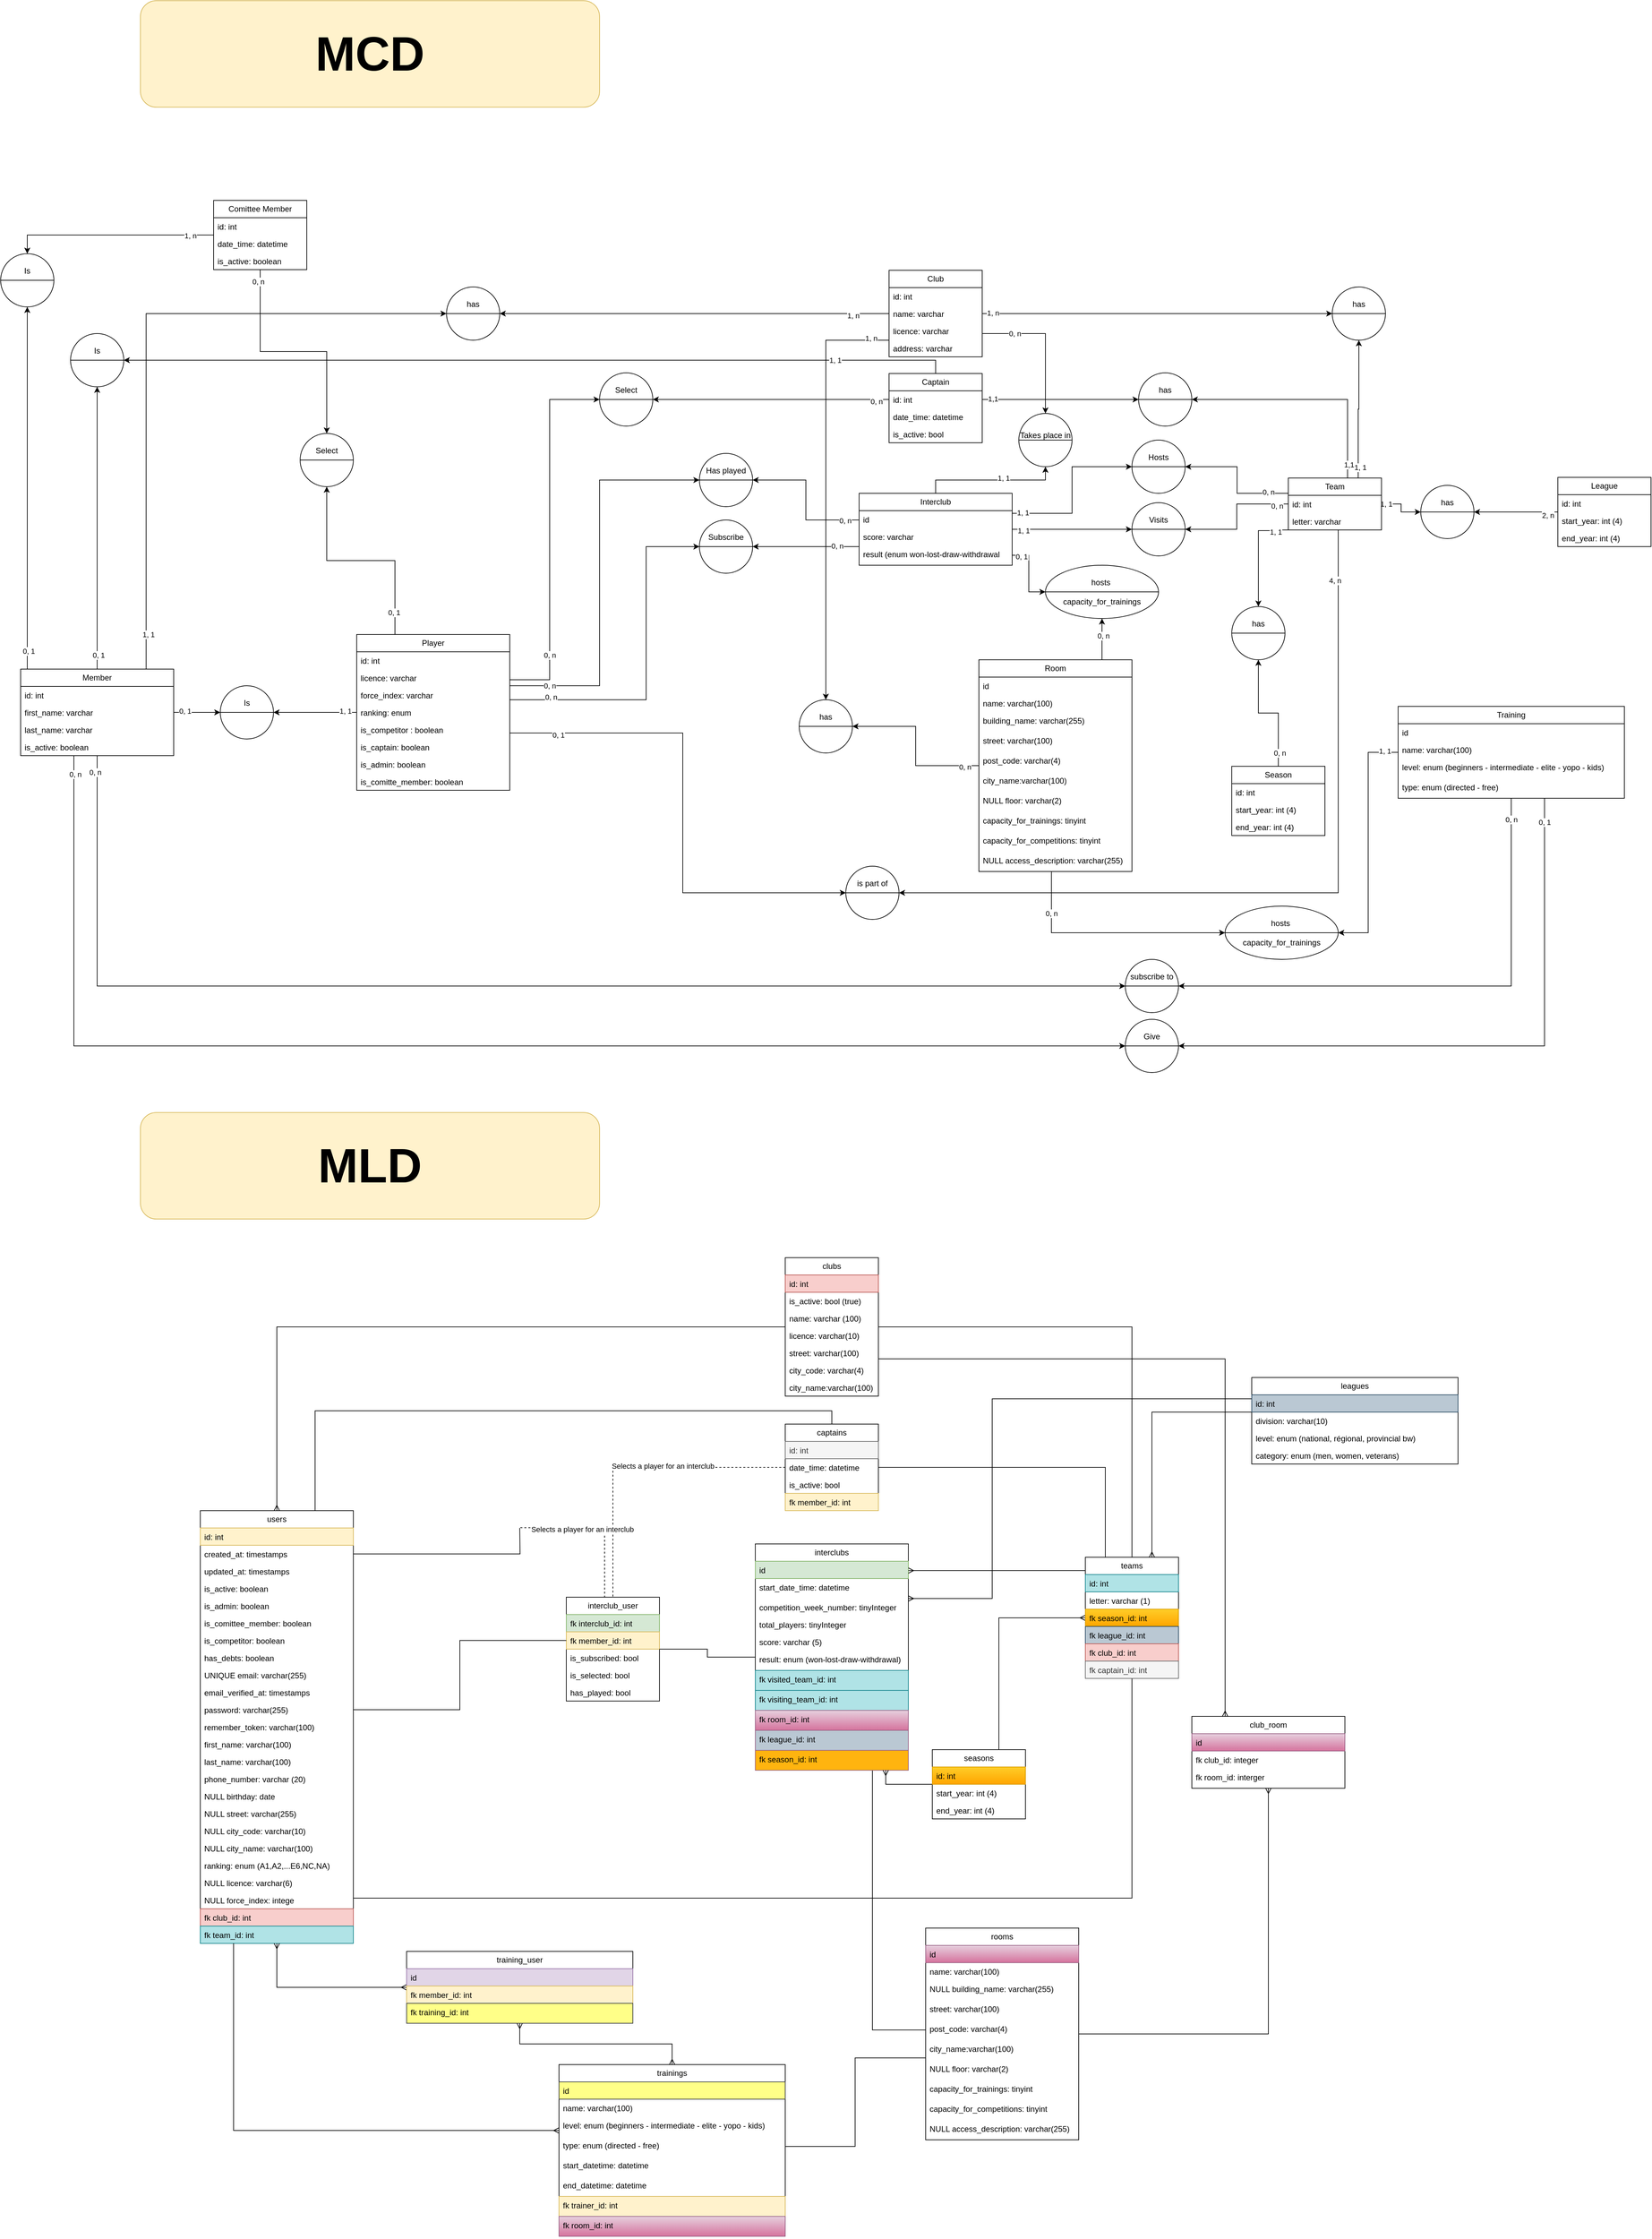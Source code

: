 <mxfile version="24.6.4" type="device">
  <diagram name="Page-1" id="EtJEMqAORgiOwgarwapl">
    <mxGraphModel dx="3103" dy="2565" grid="1" gridSize="10" guides="1" tooltips="1" connect="1" arrows="1" fold="1" page="1" pageScale="1" pageWidth="827" pageHeight="1169" math="0" shadow="0">
      <root>
        <mxCell id="0" />
        <mxCell id="1" parent="0" />
        <mxCell id="zfkykt9MSWh2Pb5mOjTY-151" style="edgeStyle=orthogonalEdgeStyle;rounded=0;orthogonalLoop=1;jettySize=auto;html=1;entryX=0;entryY=0.5;entryDx=0;entryDy=0;exitX=0.82;exitY=0.001;exitDx=0;exitDy=0;exitPerimeter=0;" parent="1" source="zfkykt9MSWh2Pb5mOjTY-158" target="zfkykt9MSWh2Pb5mOjTY-149" edge="1">
          <mxGeometry relative="1" as="geometry" />
        </mxCell>
        <mxCell id="zfkykt9MSWh2Pb5mOjTY-152" value="1, 1" style="edgeLabel;html=1;align=center;verticalAlign=middle;resizable=0;points=[];" parent="zfkykt9MSWh2Pb5mOjTY-151" vertex="1" connectable="0">
          <mxGeometry x="-0.896" y="-2" relative="1" as="geometry">
            <mxPoint x="1" y="-1" as="offset" />
          </mxGeometry>
        </mxCell>
        <mxCell id="zfkykt9MSWh2Pb5mOjTY-176" style="edgeStyle=orthogonalEdgeStyle;rounded=0;orthogonalLoop=1;jettySize=auto;html=1;" parent="1" source="zfkykt9MSWh2Pb5mOjTY-1" target="zfkykt9MSWh2Pb5mOjTY-172" edge="1">
          <mxGeometry relative="1" as="geometry" />
        </mxCell>
        <mxCell id="zfkykt9MSWh2Pb5mOjTY-177" value="1, 1" style="edgeLabel;html=1;align=center;verticalAlign=middle;resizable=0;points=[];" parent="zfkykt9MSWh2Pb5mOjTY-176" vertex="1" connectable="0">
          <mxGeometry x="-0.725" y="-2" relative="1" as="geometry">
            <mxPoint as="offset" />
          </mxGeometry>
        </mxCell>
        <mxCell id="zfkykt9MSWh2Pb5mOjTY-193" style="edgeStyle=orthogonalEdgeStyle;rounded=0;orthogonalLoop=1;jettySize=auto;html=1;exitX=0.25;exitY=0;exitDx=0;exitDy=0;entryX=0.5;entryY=1;entryDx=0;entryDy=0;" parent="1" source="zfkykt9MSWh2Pb5mOjTY-1" target="zfkykt9MSWh2Pb5mOjTY-189" edge="1">
          <mxGeometry relative="1" as="geometry" />
        </mxCell>
        <mxCell id="zfkykt9MSWh2Pb5mOjTY-194" value="0, 1" style="edgeLabel;html=1;align=center;verticalAlign=middle;resizable=0;points=[];" parent="zfkykt9MSWh2Pb5mOjTY-193" vertex="1" connectable="0">
          <mxGeometry x="-0.796" y="2" relative="1" as="geometry">
            <mxPoint as="offset" />
          </mxGeometry>
        </mxCell>
        <mxCell id="zfkykt9MSWh2Pb5mOjTY-1" value="Player" style="swimlane;fontStyle=0;childLayout=stackLayout;horizontal=1;startSize=26;fillColor=none;horizontalStack=0;resizeParent=1;resizeParentMax=0;resizeLast=0;collapsible=1;marginBottom=0;whiteSpace=wrap;html=1;" parent="1" vertex="1">
          <mxGeometry x="-305" y="662" width="230" height="234" as="geometry" />
        </mxCell>
        <mxCell id="zfkykt9MSWh2Pb5mOjTY-2" value="id: int" style="text;strokeColor=none;fillColor=none;align=left;verticalAlign=top;spacingLeft=4;spacingRight=4;overflow=hidden;rotatable=0;points=[[0,0.5],[1,0.5]];portConstraint=eastwest;whiteSpace=wrap;html=1;" parent="zfkykt9MSWh2Pb5mOjTY-1" vertex="1">
          <mxGeometry y="26" width="230" height="26" as="geometry" />
        </mxCell>
        <mxCell id="zfkykt9MSWh2Pb5mOjTY-141" value="licence: varchar" style="text;strokeColor=none;fillColor=none;align=left;verticalAlign=top;spacingLeft=4;spacingRight=4;overflow=hidden;rotatable=0;points=[[0,0.5],[1,0.5]];portConstraint=eastwest;whiteSpace=wrap;html=1;" parent="zfkykt9MSWh2Pb5mOjTY-1" vertex="1">
          <mxGeometry y="52" width="230" height="26" as="geometry" />
        </mxCell>
        <mxCell id="zfkykt9MSWh2Pb5mOjTY-25" value="force_index: varchar" style="text;strokeColor=none;fillColor=none;align=left;verticalAlign=top;spacingLeft=4;spacingRight=4;overflow=hidden;rotatable=0;points=[[0,0.5],[1,0.5]];portConstraint=eastwest;whiteSpace=wrap;html=1;" parent="zfkykt9MSWh2Pb5mOjTY-1" vertex="1">
          <mxGeometry y="78" width="230" height="26" as="geometry" />
        </mxCell>
        <mxCell id="zfkykt9MSWh2Pb5mOjTY-26" value="ranking: enum" style="text;strokeColor=none;fillColor=none;align=left;verticalAlign=top;spacingLeft=4;spacingRight=4;overflow=hidden;rotatable=0;points=[[0,0.5],[1,0.5]];portConstraint=eastwest;whiteSpace=wrap;html=1;" parent="zfkykt9MSWh2Pb5mOjTY-1" vertex="1">
          <mxGeometry y="104" width="230" height="26" as="geometry" />
        </mxCell>
        <mxCell id="zfkykt9MSWh2Pb5mOjTY-29" value="is_competitor : boolean" style="text;strokeColor=none;fillColor=none;align=left;verticalAlign=top;spacingLeft=4;spacingRight=4;overflow=hidden;rotatable=0;points=[[0,0.5],[1,0.5]];portConstraint=eastwest;whiteSpace=wrap;html=1;" parent="zfkykt9MSWh2Pb5mOjTY-1" vertex="1">
          <mxGeometry y="130" width="230" height="26" as="geometry" />
        </mxCell>
        <mxCell id="zfkykt9MSWh2Pb5mOjTY-31" value="is_captain: boolean" style="text;strokeColor=none;fillColor=none;align=left;verticalAlign=top;spacingLeft=4;spacingRight=4;overflow=hidden;rotatable=0;points=[[0,0.5],[1,0.5]];portConstraint=eastwest;whiteSpace=wrap;html=1;" parent="zfkykt9MSWh2Pb5mOjTY-1" vertex="1">
          <mxGeometry y="156" width="230" height="26" as="geometry" />
        </mxCell>
        <mxCell id="zfkykt9MSWh2Pb5mOjTY-32" value="is_admin: boolean" style="text;strokeColor=none;fillColor=none;align=left;verticalAlign=top;spacingLeft=4;spacingRight=4;overflow=hidden;rotatable=0;points=[[0,0.5],[1,0.5]];portConstraint=eastwest;whiteSpace=wrap;html=1;" parent="zfkykt9MSWh2Pb5mOjTY-1" vertex="1">
          <mxGeometry y="182" width="230" height="26" as="geometry" />
        </mxCell>
        <mxCell id="zfkykt9MSWh2Pb5mOjTY-30" value="is_comitte_member: boolean" style="text;strokeColor=none;fillColor=none;align=left;verticalAlign=top;spacingLeft=4;spacingRight=4;overflow=hidden;rotatable=0;points=[[0,0.5],[1,0.5]];portConstraint=eastwest;whiteSpace=wrap;html=1;" parent="zfkykt9MSWh2Pb5mOjTY-1" vertex="1">
          <mxGeometry y="208" width="230" height="26" as="geometry" />
        </mxCell>
        <mxCell id="zfkykt9MSWh2Pb5mOjTY-183" style="edgeStyle=orthogonalEdgeStyle;rounded=0;orthogonalLoop=1;jettySize=auto;html=1;" parent="1" source="zfkykt9MSWh2Pb5mOjTY-9" target="zfkykt9MSWh2Pb5mOjTY-180" edge="1">
          <mxGeometry relative="1" as="geometry">
            <Array as="points">
              <mxPoint x="565" y="250" />
              <mxPoint x="-400" y="250" />
            </Array>
          </mxGeometry>
        </mxCell>
        <mxCell id="zfkykt9MSWh2Pb5mOjTY-184" value="1, 1" style="edgeLabel;html=1;align=center;verticalAlign=middle;resizable=0;points=[];" parent="zfkykt9MSWh2Pb5mOjTY-183" vertex="1" connectable="0">
          <mxGeometry x="-0.724" relative="1" as="geometry">
            <mxPoint as="offset" />
          </mxGeometry>
        </mxCell>
        <mxCell id="zfkykt9MSWh2Pb5mOjTY-9" value="Captain" style="swimlane;fontStyle=0;childLayout=stackLayout;horizontal=1;startSize=26;fillColor=none;horizontalStack=0;resizeParent=1;resizeParentMax=0;resizeLast=0;collapsible=1;marginBottom=0;whiteSpace=wrap;html=1;" parent="1" vertex="1">
          <mxGeometry x="495" y="270" width="140" height="104" as="geometry" />
        </mxCell>
        <mxCell id="zfkykt9MSWh2Pb5mOjTY-10" value="id: int" style="text;strokeColor=none;fillColor=none;align=left;verticalAlign=top;spacingLeft=4;spacingRight=4;overflow=hidden;rotatable=0;points=[[0,0.5],[1,0.5]];portConstraint=eastwest;whiteSpace=wrap;html=1;" parent="zfkykt9MSWh2Pb5mOjTY-9" vertex="1">
          <mxGeometry y="26" width="140" height="26" as="geometry" />
        </mxCell>
        <mxCell id="zfkykt9MSWh2Pb5mOjTY-11" value="date_time: datetime" style="text;strokeColor=none;fillColor=none;align=left;verticalAlign=top;spacingLeft=4;spacingRight=4;overflow=hidden;rotatable=0;points=[[0,0.5],[1,0.5]];portConstraint=eastwest;whiteSpace=wrap;html=1;" parent="zfkykt9MSWh2Pb5mOjTY-9" vertex="1">
          <mxGeometry y="52" width="140" height="26" as="geometry" />
        </mxCell>
        <mxCell id="zfkykt9MSWh2Pb5mOjTY-12" value="is_active: bool" style="text;strokeColor=none;fillColor=none;align=left;verticalAlign=top;spacingLeft=4;spacingRight=4;overflow=hidden;rotatable=0;points=[[0,0.5],[1,0.5]];portConstraint=eastwest;whiteSpace=wrap;html=1;" parent="zfkykt9MSWh2Pb5mOjTY-9" vertex="1">
          <mxGeometry y="78" width="140" height="26" as="geometry" />
        </mxCell>
        <mxCell id="zfkykt9MSWh2Pb5mOjTY-207" style="edgeStyle=orthogonalEdgeStyle;rounded=0;orthogonalLoop=1;jettySize=auto;html=1;entryX=0;entryY=0.5;entryDx=0;entryDy=0;" parent="1" source="zfkykt9MSWh2Pb5mOjTY-13" target="zfkykt9MSWh2Pb5mOjTY-50" edge="1">
          <mxGeometry relative="1" as="geometry" />
        </mxCell>
        <mxCell id="zfkykt9MSWh2Pb5mOjTY-208" value="1, 1" style="edgeLabel;html=1;align=center;verticalAlign=middle;resizable=0;points=[];" parent="zfkykt9MSWh2Pb5mOjTY-207" vertex="1" connectable="0">
          <mxGeometry x="-0.811" y="-2" relative="1" as="geometry">
            <mxPoint as="offset" />
          </mxGeometry>
        </mxCell>
        <mxCell id="DnSjXl-dpAltOaoUkAwv-4" style="edgeStyle=orthogonalEdgeStyle;rounded=0;orthogonalLoop=1;jettySize=auto;html=1;entryX=0;entryY=0.5;entryDx=0;entryDy=0;" edge="1" parent="1" source="zfkykt9MSWh2Pb5mOjTY-13" target="DnSjXl-dpAltOaoUkAwv-2">
          <mxGeometry relative="1" as="geometry">
            <Array as="points">
              <mxPoint x="770" y="480" />
              <mxPoint x="770" y="410" />
            </Array>
          </mxGeometry>
        </mxCell>
        <mxCell id="DnSjXl-dpAltOaoUkAwv-6" value="1, 1" style="edgeLabel;html=1;align=center;verticalAlign=middle;resizable=0;points=[];" vertex="1" connectable="0" parent="DnSjXl-dpAltOaoUkAwv-4">
          <mxGeometry x="-0.872" y="1" relative="1" as="geometry">
            <mxPoint as="offset" />
          </mxGeometry>
        </mxCell>
        <mxCell id="DnSjXl-dpAltOaoUkAwv-41" style="edgeStyle=orthogonalEdgeStyle;rounded=0;orthogonalLoop=1;jettySize=auto;html=1;entryX=0.5;entryY=1;entryDx=0;entryDy=0;" edge="1" parent="1" source="zfkykt9MSWh2Pb5mOjTY-13" target="DnSjXl-dpAltOaoUkAwv-40">
          <mxGeometry relative="1" as="geometry">
            <Array as="points">
              <mxPoint x="565" y="430" />
              <mxPoint x="730" y="430" />
            </Array>
          </mxGeometry>
        </mxCell>
        <mxCell id="DnSjXl-dpAltOaoUkAwv-44" value="1, 1" style="edgeLabel;html=1;align=center;verticalAlign=middle;resizable=0;points=[];" vertex="1" connectable="0" parent="DnSjXl-dpAltOaoUkAwv-41">
          <mxGeometry x="0.184" y="3" relative="1" as="geometry">
            <mxPoint as="offset" />
          </mxGeometry>
        </mxCell>
        <mxCell id="zfkykt9MSWh2Pb5mOjTY-13" value="Interclub" style="swimlane;fontStyle=0;childLayout=stackLayout;horizontal=1;startSize=26;fillColor=none;horizontalStack=0;resizeParent=1;resizeParentMax=0;resizeLast=0;collapsible=1;marginBottom=0;whiteSpace=wrap;html=1;" parent="1" vertex="1">
          <mxGeometry x="450" y="450" width="230" height="108" as="geometry" />
        </mxCell>
        <mxCell id="zfkykt9MSWh2Pb5mOjTY-14" value="id" style="text;strokeColor=none;fillColor=none;align=left;verticalAlign=top;spacingLeft=4;spacingRight=4;overflow=hidden;rotatable=0;points=[[0,0.5],[1,0.5]];portConstraint=eastwest;whiteSpace=wrap;html=1;" parent="zfkykt9MSWh2Pb5mOjTY-13" vertex="1">
          <mxGeometry y="26" width="230" height="26" as="geometry" />
        </mxCell>
        <mxCell id="zfkykt9MSWh2Pb5mOjTY-43" value="score: varchar" style="text;strokeColor=none;fillColor=none;align=left;verticalAlign=top;spacingLeft=4;spacingRight=4;overflow=hidden;rotatable=0;points=[[0,0.5],[1,0.5]];portConstraint=eastwest;whiteSpace=wrap;html=1;" parent="zfkykt9MSWh2Pb5mOjTY-13" vertex="1">
          <mxGeometry y="52" width="230" height="26" as="geometry" />
        </mxCell>
        <mxCell id="zfkykt9MSWh2Pb5mOjTY-44" value="result (enum won-lost-draw-withdrawal" style="text;strokeColor=none;fillColor=none;align=left;verticalAlign=top;spacingLeft=4;spacingRight=4;overflow=hidden;rotatable=0;points=[[0,0.5],[1,0.5]];portConstraint=eastwest;whiteSpace=wrap;html=1;" parent="zfkykt9MSWh2Pb5mOjTY-13" vertex="1">
          <mxGeometry y="78" width="230" height="30" as="geometry" />
        </mxCell>
        <mxCell id="zfkykt9MSWh2Pb5mOjTY-132" style="edgeStyle=orthogonalEdgeStyle;rounded=0;orthogonalLoop=1;jettySize=auto;html=1;entryX=0;entryY=0.5;entryDx=0;entryDy=0;" parent="1" source="zfkykt9MSWh2Pb5mOjTY-37" target="zfkykt9MSWh2Pb5mOjTY-129" edge="1">
          <mxGeometry relative="1" as="geometry" />
        </mxCell>
        <mxCell id="zfkykt9MSWh2Pb5mOjTY-135" value="1, 1" style="edgeLabel;html=1;align=center;verticalAlign=middle;resizable=0;points=[];" parent="zfkykt9MSWh2Pb5mOjTY-132" vertex="1" connectable="0">
          <mxGeometry x="-0.817" relative="1" as="geometry">
            <mxPoint as="offset" />
          </mxGeometry>
        </mxCell>
        <mxCell id="zfkykt9MSWh2Pb5mOjTY-147" style="edgeStyle=orthogonalEdgeStyle;rounded=0;orthogonalLoop=1;jettySize=auto;html=1;exitX=0.75;exitY=0;exitDx=0;exitDy=0;entryX=0.5;entryY=1;entryDx=0;entryDy=0;" parent="1" source="zfkykt9MSWh2Pb5mOjTY-37" target="zfkykt9MSWh2Pb5mOjTY-145" edge="1">
          <mxGeometry relative="1" as="geometry" />
        </mxCell>
        <mxCell id="zfkykt9MSWh2Pb5mOjTY-148" value="1, 1" style="edgeLabel;html=1;align=center;verticalAlign=middle;resizable=0;points=[];" parent="zfkykt9MSWh2Pb5mOjTY-147" vertex="1" connectable="0">
          <mxGeometry x="-0.856" y="-2" relative="1" as="geometry">
            <mxPoint x="1" y="-1" as="offset" />
          </mxGeometry>
        </mxCell>
        <mxCell id="zfkykt9MSWh2Pb5mOjTY-154" style="edgeStyle=orthogonalEdgeStyle;rounded=0;orthogonalLoop=1;jettySize=auto;html=1;entryX=1;entryY=0.5;entryDx=0;entryDy=0;" parent="1" source="zfkykt9MSWh2Pb5mOjTY-37" target="zfkykt9MSWh2Pb5mOjTY-74" edge="1">
          <mxGeometry relative="1" as="geometry">
            <Array as="points">
              <mxPoint x="1170" y="1050" />
            </Array>
          </mxGeometry>
        </mxCell>
        <mxCell id="zfkykt9MSWh2Pb5mOjTY-155" value="4, n" style="edgeLabel;html=1;align=center;verticalAlign=middle;resizable=0;points=[];" parent="zfkykt9MSWh2Pb5mOjTY-154" vertex="1" connectable="0">
          <mxGeometry x="-0.875" y="-5" relative="1" as="geometry">
            <mxPoint as="offset" />
          </mxGeometry>
        </mxCell>
        <mxCell id="DnSjXl-dpAltOaoUkAwv-3" style="edgeStyle=orthogonalEdgeStyle;rounded=0;orthogonalLoop=1;jettySize=auto;html=1;entryX=1;entryY=0.5;entryDx=0;entryDy=0;" edge="1" parent="1" source="zfkykt9MSWh2Pb5mOjTY-37" target="DnSjXl-dpAltOaoUkAwv-2">
          <mxGeometry relative="1" as="geometry">
            <Array as="points">
              <mxPoint x="1018" y="450" />
              <mxPoint x="1018" y="410" />
            </Array>
          </mxGeometry>
        </mxCell>
        <mxCell id="DnSjXl-dpAltOaoUkAwv-5" value="0, n" style="edgeLabel;html=1;align=center;verticalAlign=middle;resizable=0;points=[];" vertex="1" connectable="0" parent="DnSjXl-dpAltOaoUkAwv-3">
          <mxGeometry x="-0.692" y="-2" relative="1" as="geometry">
            <mxPoint as="offset" />
          </mxGeometry>
        </mxCell>
        <mxCell id="zfkykt9MSWh2Pb5mOjTY-37" value="Team" style="swimlane;fontStyle=0;childLayout=stackLayout;horizontal=1;startSize=26;fillColor=none;horizontalStack=0;resizeParent=1;resizeParentMax=0;resizeLast=0;collapsible=1;marginBottom=0;whiteSpace=wrap;html=1;" parent="1" vertex="1">
          <mxGeometry x="1095" y="427" width="140" height="78" as="geometry" />
        </mxCell>
        <mxCell id="zfkykt9MSWh2Pb5mOjTY-38" value="id: int" style="text;strokeColor=none;fillColor=none;align=left;verticalAlign=top;spacingLeft=4;spacingRight=4;overflow=hidden;rotatable=0;points=[[0,0.5],[1,0.5]];portConstraint=eastwest;whiteSpace=wrap;html=1;" parent="zfkykt9MSWh2Pb5mOjTY-37" vertex="1">
          <mxGeometry y="26" width="140" height="26" as="geometry" />
        </mxCell>
        <mxCell id="zfkykt9MSWh2Pb5mOjTY-40" value="letter: varchar" style="text;strokeColor=none;fillColor=none;align=left;verticalAlign=top;spacingLeft=4;spacingRight=4;overflow=hidden;rotatable=0;points=[[0,0.5],[1,0.5]];portConstraint=eastwest;whiteSpace=wrap;html=1;" parent="zfkykt9MSWh2Pb5mOjTY-37" vertex="1">
          <mxGeometry y="52" width="140" height="26" as="geometry" />
        </mxCell>
        <mxCell id="zfkykt9MSWh2Pb5mOjTY-50" value="&lt;div&gt;Visits&lt;/div&gt;&lt;div&gt;&lt;br&gt;&lt;/div&gt;&lt;div&gt;&lt;br&gt;&lt;/div&gt;" style="shape=lineEllipse;perimeter=ellipsePerimeter;whiteSpace=wrap;html=1;backgroundOutline=1;" parent="1" vertex="1">
          <mxGeometry x="860" y="464" width="80" height="80" as="geometry" />
        </mxCell>
        <mxCell id="zfkykt9MSWh2Pb5mOjTY-68" value="Select&lt;div&gt;&lt;br&gt;&lt;/div&gt;&lt;div&gt;&lt;br&gt;&lt;/div&gt;" style="shape=lineEllipse;perimeter=ellipsePerimeter;whiteSpace=wrap;html=1;backgroundOutline=1;" parent="1" vertex="1">
          <mxGeometry x="60" y="269" width="80" height="80" as="geometry" />
        </mxCell>
        <mxCell id="zfkykt9MSWh2Pb5mOjTY-70" value="&lt;div&gt;Subscribe&lt;/div&gt;&lt;div&gt;&lt;br&gt;&lt;/div&gt;&lt;div&gt;&lt;br&gt;&lt;/div&gt;" style="shape=lineEllipse;perimeter=ellipsePerimeter;whiteSpace=wrap;html=1;backgroundOutline=1;" parent="1" vertex="1">
          <mxGeometry x="210" y="490" width="80" height="80" as="geometry" />
        </mxCell>
        <mxCell id="zfkykt9MSWh2Pb5mOjTY-71" value="&lt;div&gt;Has played&lt;/div&gt;&lt;div&gt;&lt;br&gt;&lt;/div&gt;&lt;div&gt;&lt;br&gt;&lt;/div&gt;" style="shape=lineEllipse;perimeter=ellipsePerimeter;whiteSpace=wrap;html=1;backgroundOutline=1;" parent="1" vertex="1">
          <mxGeometry x="210" y="390" width="80" height="80" as="geometry" />
        </mxCell>
        <mxCell id="zfkykt9MSWh2Pb5mOjTY-74" value="is part of&lt;div&gt;&lt;br&gt;&lt;/div&gt;&lt;div&gt;&lt;br&gt;&lt;/div&gt;" style="shape=lineEllipse;perimeter=ellipsePerimeter;whiteSpace=wrap;html=1;backgroundOutline=1;" parent="1" vertex="1">
          <mxGeometry x="430" y="1010" width="80" height="80" as="geometry" />
        </mxCell>
        <mxCell id="zfkykt9MSWh2Pb5mOjTY-75" style="edgeStyle=orthogonalEdgeStyle;rounded=0;orthogonalLoop=1;jettySize=auto;html=1;entryX=0;entryY=0.5;entryDx=0;entryDy=0;" parent="1" source="zfkykt9MSWh2Pb5mOjTY-1" target="zfkykt9MSWh2Pb5mOjTY-74" edge="1">
          <mxGeometry relative="1" as="geometry">
            <Array as="points">
              <mxPoint x="185" y="810" />
              <mxPoint x="185" y="1050" />
            </Array>
          </mxGeometry>
        </mxCell>
        <mxCell id="zfkykt9MSWh2Pb5mOjTY-77" value="0, 1" style="edgeLabel;html=1;align=center;verticalAlign=middle;resizable=0;points=[];" parent="zfkykt9MSWh2Pb5mOjTY-75" vertex="1" connectable="0">
          <mxGeometry x="-0.804" y="-3" relative="1" as="geometry">
            <mxPoint as="offset" />
          </mxGeometry>
        </mxCell>
        <mxCell id="zfkykt9MSWh2Pb5mOjTY-79" value="has&lt;div&gt;&lt;br&gt;&lt;/div&gt;&lt;div&gt;&lt;br&gt;&lt;/div&gt;" style="shape=lineEllipse;perimeter=ellipsePerimeter;whiteSpace=wrap;html=1;backgroundOutline=1;" parent="1" vertex="1">
          <mxGeometry x="870" y="269" width="80" height="80" as="geometry" />
        </mxCell>
        <mxCell id="zfkykt9MSWh2Pb5mOjTY-80" style="edgeStyle=orthogonalEdgeStyle;rounded=0;orthogonalLoop=1;jettySize=auto;html=1;entryX=1;entryY=0.5;entryDx=0;entryDy=0;" parent="1" source="zfkykt9MSWh2Pb5mOjTY-37" target="zfkykt9MSWh2Pb5mOjTY-79" edge="1">
          <mxGeometry relative="1" as="geometry">
            <Array as="points">
              <mxPoint x="1184" y="309" />
            </Array>
          </mxGeometry>
        </mxCell>
        <mxCell id="zfkykt9MSWh2Pb5mOjTY-81" value="1,1" style="edgeLabel;html=1;align=center;verticalAlign=middle;resizable=0;points=[];" parent="zfkykt9MSWh2Pb5mOjTY-80" vertex="1" connectable="0">
          <mxGeometry x="-0.885" y="-2" relative="1" as="geometry">
            <mxPoint as="offset" />
          </mxGeometry>
        </mxCell>
        <mxCell id="zfkykt9MSWh2Pb5mOjTY-82" style="edgeStyle=orthogonalEdgeStyle;rounded=0;orthogonalLoop=1;jettySize=auto;html=1;exitX=1;exitY=0.5;exitDx=0;exitDy=0;entryX=0;entryY=0.5;entryDx=0;entryDy=0;" parent="1" source="zfkykt9MSWh2Pb5mOjTY-10" target="zfkykt9MSWh2Pb5mOjTY-79" edge="1">
          <mxGeometry relative="1" as="geometry" />
        </mxCell>
        <mxCell id="zfkykt9MSWh2Pb5mOjTY-83" value="1,1" style="edgeLabel;html=1;align=center;verticalAlign=middle;resizable=0;points=[];" parent="zfkykt9MSWh2Pb5mOjTY-82" vertex="1" connectable="0">
          <mxGeometry x="-0.869" y="1" relative="1" as="geometry">
            <mxPoint as="offset" />
          </mxGeometry>
        </mxCell>
        <mxCell id="zfkykt9MSWh2Pb5mOjTY-86" style="edgeStyle=orthogonalEdgeStyle;rounded=0;orthogonalLoop=1;jettySize=auto;html=1;entryX=0;entryY=0.5;entryDx=0;entryDy=0;" parent="1" source="zfkykt9MSWh2Pb5mOjTY-1" target="zfkykt9MSWh2Pb5mOjTY-70" edge="1">
          <mxGeometry relative="1" as="geometry">
            <Array as="points">
              <mxPoint x="130" y="760" />
              <mxPoint x="130" y="530" />
            </Array>
          </mxGeometry>
        </mxCell>
        <mxCell id="zfkykt9MSWh2Pb5mOjTY-87" value="0, n" style="edgeLabel;html=1;align=center;verticalAlign=middle;resizable=0;points=[];" parent="zfkykt9MSWh2Pb5mOjTY-86" vertex="1" connectable="0">
          <mxGeometry x="-0.737" y="4" relative="1" as="geometry">
            <mxPoint x="-6" as="offset" />
          </mxGeometry>
        </mxCell>
        <mxCell id="zfkykt9MSWh2Pb5mOjTY-91" style="edgeStyle=orthogonalEdgeStyle;rounded=0;orthogonalLoop=1;jettySize=auto;html=1;exitX=0;exitY=0.5;exitDx=0;exitDy=0;entryX=1;entryY=0.5;entryDx=0;entryDy=0;" parent="1" source="zfkykt9MSWh2Pb5mOjTY-14" target="zfkykt9MSWh2Pb5mOjTY-70" edge="1">
          <mxGeometry relative="1" as="geometry">
            <Array as="points">
              <mxPoint x="450" y="530" />
            </Array>
          </mxGeometry>
        </mxCell>
        <mxCell id="zfkykt9MSWh2Pb5mOjTY-196" value="0, n" style="edgeLabel;html=1;align=center;verticalAlign=middle;resizable=0;points=[];" parent="zfkykt9MSWh2Pb5mOjTY-91" vertex="1" connectable="0">
          <mxGeometry x="-0.265" y="-1" relative="1" as="geometry">
            <mxPoint as="offset" />
          </mxGeometry>
        </mxCell>
        <mxCell id="zfkykt9MSWh2Pb5mOjTY-93" style="edgeStyle=orthogonalEdgeStyle;rounded=0;orthogonalLoop=1;jettySize=auto;html=1;entryX=0;entryY=0.5;entryDx=0;entryDy=0;" parent="1" source="zfkykt9MSWh2Pb5mOjTY-1" target="zfkykt9MSWh2Pb5mOjTY-71" edge="1">
          <mxGeometry relative="1" as="geometry">
            <Array as="points">
              <mxPoint x="60" y="739" />
              <mxPoint x="60" y="430" />
            </Array>
          </mxGeometry>
        </mxCell>
        <mxCell id="zfkykt9MSWh2Pb5mOjTY-157" value="0, n" style="edgeLabel;html=1;align=center;verticalAlign=middle;resizable=0;points=[];" parent="zfkykt9MSWh2Pb5mOjTY-93" vertex="1" connectable="0">
          <mxGeometry x="-0.799" relative="1" as="geometry">
            <mxPoint as="offset" />
          </mxGeometry>
        </mxCell>
        <mxCell id="zfkykt9MSWh2Pb5mOjTY-94" style="edgeStyle=orthogonalEdgeStyle;rounded=0;orthogonalLoop=1;jettySize=auto;html=1;exitX=0;exitY=0.5;exitDx=0;exitDy=0;entryX=1;entryY=0.5;entryDx=0;entryDy=0;" parent="1" source="zfkykt9MSWh2Pb5mOjTY-14" target="zfkykt9MSWh2Pb5mOjTY-71" edge="1">
          <mxGeometry relative="1" as="geometry">
            <Array as="points">
              <mxPoint x="450" y="490" />
              <mxPoint x="370" y="490" />
              <mxPoint x="370" y="430" />
            </Array>
          </mxGeometry>
        </mxCell>
        <mxCell id="zfkykt9MSWh2Pb5mOjTY-95" value="0, n" style="edgeLabel;html=1;align=center;verticalAlign=middle;resizable=0;points=[];" parent="zfkykt9MSWh2Pb5mOjTY-94" vertex="1" connectable="0">
          <mxGeometry x="-0.795" y="1" relative="1" as="geometry">
            <mxPoint as="offset" />
          </mxGeometry>
        </mxCell>
        <mxCell id="zfkykt9MSWh2Pb5mOjTY-96" style="edgeStyle=orthogonalEdgeStyle;rounded=0;orthogonalLoop=1;jettySize=auto;html=1;exitX=0;exitY=0.5;exitDx=0;exitDy=0;entryX=1;entryY=0.5;entryDx=0;entryDy=0;" parent="1" source="zfkykt9MSWh2Pb5mOjTY-10" target="zfkykt9MSWh2Pb5mOjTY-68" edge="1">
          <mxGeometry relative="1" as="geometry" />
        </mxCell>
        <mxCell id="zfkykt9MSWh2Pb5mOjTY-97" value="0, n" style="edgeLabel;html=1;align=center;verticalAlign=middle;resizable=0;points=[];" parent="zfkykt9MSWh2Pb5mOjTY-96" vertex="1" connectable="0">
          <mxGeometry x="-0.889" y="3" relative="1" as="geometry">
            <mxPoint as="offset" />
          </mxGeometry>
        </mxCell>
        <mxCell id="zfkykt9MSWh2Pb5mOjTY-98" style="edgeStyle=orthogonalEdgeStyle;rounded=0;orthogonalLoop=1;jettySize=auto;html=1;entryX=0;entryY=0.5;entryDx=0;entryDy=0;" parent="1" source="zfkykt9MSWh2Pb5mOjTY-1" target="zfkykt9MSWh2Pb5mOjTY-68" edge="1">
          <mxGeometry relative="1" as="geometry">
            <Array as="points">
              <mxPoint x="-90" y="730" />
              <mxPoint x="-15" y="730" />
              <mxPoint x="-15" y="230" />
            </Array>
          </mxGeometry>
        </mxCell>
        <mxCell id="zfkykt9MSWh2Pb5mOjTY-99" value="0, n" style="edgeLabel;html=1;align=center;verticalAlign=middle;resizable=0;points=[];" parent="zfkykt9MSWh2Pb5mOjTY-98" vertex="1" connectable="0">
          <mxGeometry x="-0.65" relative="1" as="geometry">
            <mxPoint as="offset" />
          </mxGeometry>
        </mxCell>
        <mxCell id="zfkykt9MSWh2Pb5mOjTY-101" value="interclub_user" style="swimlane;fontStyle=0;childLayout=stackLayout;horizontal=1;startSize=26;fillColor=none;horizontalStack=0;resizeParent=1;resizeParentMax=0;resizeLast=0;collapsible=1;marginBottom=0;whiteSpace=wrap;html=1;" parent="1" vertex="1">
          <mxGeometry x="10" y="2108" width="140" height="156" as="geometry" />
        </mxCell>
        <mxCell id="zfkykt9MSWh2Pb5mOjTY-102" value="fk interclub_id: int" style="text;strokeColor=#82b366;fillColor=#d5e8d4;align=left;verticalAlign=top;spacingLeft=4;spacingRight=4;overflow=hidden;rotatable=0;points=[[0,0.5],[1,0.5]];portConstraint=eastwest;whiteSpace=wrap;html=1;" parent="zfkykt9MSWh2Pb5mOjTY-101" vertex="1">
          <mxGeometry y="26" width="140" height="26" as="geometry" />
        </mxCell>
        <mxCell id="zfkykt9MSWh2Pb5mOjTY-103" value="fk member_id: int" style="text;strokeColor=#d6b656;fillColor=#fff2cc;align=left;verticalAlign=top;spacingLeft=4;spacingRight=4;overflow=hidden;rotatable=0;points=[[0,0.5],[1,0.5]];portConstraint=eastwest;whiteSpace=wrap;html=1;" parent="zfkykt9MSWh2Pb5mOjTY-101" vertex="1">
          <mxGeometry y="52" width="140" height="26" as="geometry" />
        </mxCell>
        <mxCell id="zfkykt9MSWh2Pb5mOjTY-104" value="is_subscribed: bool" style="text;strokeColor=none;fillColor=none;align=left;verticalAlign=top;spacingLeft=4;spacingRight=4;overflow=hidden;rotatable=0;points=[[0,0.5],[1,0.5]];portConstraint=eastwest;whiteSpace=wrap;html=1;" parent="zfkykt9MSWh2Pb5mOjTY-101" vertex="1">
          <mxGeometry y="78" width="140" height="26" as="geometry" />
        </mxCell>
        <mxCell id="zfkykt9MSWh2Pb5mOjTY-105" value="is_selected: bool" style="text;strokeColor=none;fillColor=none;align=left;verticalAlign=top;spacingLeft=4;spacingRight=4;overflow=hidden;rotatable=0;points=[[0,0.5],[1,0.5]];portConstraint=eastwest;whiteSpace=wrap;html=1;" parent="zfkykt9MSWh2Pb5mOjTY-101" vertex="1">
          <mxGeometry y="104" width="140" height="26" as="geometry" />
        </mxCell>
        <mxCell id="zfkykt9MSWh2Pb5mOjTY-106" value="has_played: bool" style="text;strokeColor=none;fillColor=none;align=left;verticalAlign=top;spacingLeft=4;spacingRight=4;overflow=hidden;rotatable=0;points=[[0,0.5],[1,0.5]];portConstraint=eastwest;whiteSpace=wrap;html=1;" parent="zfkykt9MSWh2Pb5mOjTY-101" vertex="1">
          <mxGeometry y="130" width="140" height="26" as="geometry" />
        </mxCell>
        <mxCell id="zfkykt9MSWh2Pb5mOjTY-109" value="&lt;b style=&quot;font-size: 72px;&quot;&gt;MCD&lt;/b&gt;" style="rounded=1;whiteSpace=wrap;html=1;fontSize=72;fillColor=#fff2cc;strokeColor=#d6b656;" parent="1" vertex="1">
          <mxGeometry x="-630" y="-290" width="690" height="160" as="geometry" />
        </mxCell>
        <mxCell id="zfkykt9MSWh2Pb5mOjTY-111" value="Season" style="swimlane;fontStyle=0;childLayout=stackLayout;horizontal=1;startSize=26;fillColor=none;horizontalStack=0;resizeParent=1;resizeParentMax=0;resizeLast=0;collapsible=1;marginBottom=0;whiteSpace=wrap;html=1;" parent="1" vertex="1">
          <mxGeometry x="1010" y="860" width="140" height="104" as="geometry" />
        </mxCell>
        <mxCell id="zfkykt9MSWh2Pb5mOjTY-112" value="id: int" style="text;strokeColor=none;fillColor=none;align=left;verticalAlign=top;spacingLeft=4;spacingRight=4;overflow=hidden;rotatable=0;points=[[0,0.5],[1,0.5]];portConstraint=eastwest;whiteSpace=wrap;html=1;" parent="zfkykt9MSWh2Pb5mOjTY-111" vertex="1">
          <mxGeometry y="26" width="140" height="26" as="geometry" />
        </mxCell>
        <mxCell id="zfkykt9MSWh2Pb5mOjTY-113" value="start_year: int (4)" style="text;strokeColor=none;fillColor=none;align=left;verticalAlign=top;spacingLeft=4;spacingRight=4;overflow=hidden;rotatable=0;points=[[0,0.5],[1,0.5]];portConstraint=eastwest;whiteSpace=wrap;html=1;" parent="zfkykt9MSWh2Pb5mOjTY-111" vertex="1">
          <mxGeometry y="52" width="140" height="26" as="geometry" />
        </mxCell>
        <mxCell id="zfkykt9MSWh2Pb5mOjTY-114" value="end_year: int (4)" style="text;strokeColor=none;fillColor=none;align=left;verticalAlign=top;spacingLeft=4;spacingRight=4;overflow=hidden;rotatable=0;points=[[0,0.5],[1,0.5]];portConstraint=eastwest;whiteSpace=wrap;html=1;" parent="zfkykt9MSWh2Pb5mOjTY-111" vertex="1">
          <mxGeometry y="78" width="140" height="26" as="geometry" />
        </mxCell>
        <mxCell id="zfkykt9MSWh2Pb5mOjTY-117" style="edgeStyle=orthogonalEdgeStyle;rounded=0;orthogonalLoop=1;jettySize=auto;html=1;entryX=0.5;entryY=0;entryDx=0;entryDy=0;" parent="1" source="zfkykt9MSWh2Pb5mOjTY-37" target="zfkykt9MSWh2Pb5mOjTY-120" edge="1">
          <mxGeometry relative="1" as="geometry">
            <mxPoint x="1100" y="505" as="sourcePoint" />
            <Array as="points">
              <mxPoint x="1080" y="505" />
              <mxPoint x="1080" y="506" />
              <mxPoint x="1050" y="506" />
            </Array>
          </mxGeometry>
        </mxCell>
        <mxCell id="zfkykt9MSWh2Pb5mOjTY-121" value="1, 1" style="edgeLabel;html=1;align=center;verticalAlign=middle;resizable=0;points=[];" parent="zfkykt9MSWh2Pb5mOjTY-117" vertex="1" connectable="0">
          <mxGeometry x="-0.746" y="2" relative="1" as="geometry">
            <mxPoint as="offset" />
          </mxGeometry>
        </mxCell>
        <mxCell id="zfkykt9MSWh2Pb5mOjTY-120" value="has&lt;div&gt;&lt;br&gt;&lt;/div&gt;&lt;div&gt;&lt;br&gt;&lt;/div&gt;" style="shape=lineEllipse;perimeter=ellipsePerimeter;whiteSpace=wrap;html=1;backgroundOutline=1;" parent="1" vertex="1">
          <mxGeometry x="1010" y="620" width="80" height="80" as="geometry" />
        </mxCell>
        <mxCell id="zfkykt9MSWh2Pb5mOjTY-123" style="edgeStyle=orthogonalEdgeStyle;rounded=0;orthogonalLoop=1;jettySize=auto;html=1;entryX=0.5;entryY=1;entryDx=0;entryDy=0;" parent="1" source="zfkykt9MSWh2Pb5mOjTY-111" target="zfkykt9MSWh2Pb5mOjTY-120" edge="1">
          <mxGeometry relative="1" as="geometry" />
        </mxCell>
        <mxCell id="zfkykt9MSWh2Pb5mOjTY-124" value="0, n" style="edgeLabel;html=1;align=center;verticalAlign=middle;resizable=0;points=[];" parent="zfkykt9MSWh2Pb5mOjTY-123" vertex="1" connectable="0">
          <mxGeometry x="-0.782" y="-2" relative="1" as="geometry">
            <mxPoint as="offset" />
          </mxGeometry>
        </mxCell>
        <mxCell id="zfkykt9MSWh2Pb5mOjTY-133" style="edgeStyle=orthogonalEdgeStyle;rounded=0;orthogonalLoop=1;jettySize=auto;html=1;entryX=1;entryY=0.5;entryDx=0;entryDy=0;" parent="1" source="zfkykt9MSWh2Pb5mOjTY-125" target="zfkykt9MSWh2Pb5mOjTY-129" edge="1">
          <mxGeometry relative="1" as="geometry" />
        </mxCell>
        <mxCell id="zfkykt9MSWh2Pb5mOjTY-134" value="2, n" style="edgeLabel;html=1;align=center;verticalAlign=middle;resizable=0;points=[];" parent="zfkykt9MSWh2Pb5mOjTY-133" vertex="1" connectable="0">
          <mxGeometry x="-0.762" y="5" relative="1" as="geometry">
            <mxPoint as="offset" />
          </mxGeometry>
        </mxCell>
        <mxCell id="zfkykt9MSWh2Pb5mOjTY-125" value="League" style="swimlane;fontStyle=0;childLayout=stackLayout;horizontal=1;startSize=26;fillColor=none;horizontalStack=0;resizeParent=1;resizeParentMax=0;resizeLast=0;collapsible=1;marginBottom=0;whiteSpace=wrap;html=1;" parent="1" vertex="1">
          <mxGeometry x="1500" y="426" width="140" height="104" as="geometry" />
        </mxCell>
        <mxCell id="zfkykt9MSWh2Pb5mOjTY-126" value="id: int" style="text;strokeColor=none;fillColor=none;align=left;verticalAlign=top;spacingLeft=4;spacingRight=4;overflow=hidden;rotatable=0;points=[[0,0.5],[1,0.5]];portConstraint=eastwest;whiteSpace=wrap;html=1;" parent="zfkykt9MSWh2Pb5mOjTY-125" vertex="1">
          <mxGeometry y="26" width="140" height="26" as="geometry" />
        </mxCell>
        <mxCell id="zfkykt9MSWh2Pb5mOjTY-127" value="start_year: int (4)" style="text;strokeColor=none;fillColor=none;align=left;verticalAlign=top;spacingLeft=4;spacingRight=4;overflow=hidden;rotatable=0;points=[[0,0.5],[1,0.5]];portConstraint=eastwest;whiteSpace=wrap;html=1;" parent="zfkykt9MSWh2Pb5mOjTY-125" vertex="1">
          <mxGeometry y="52" width="140" height="26" as="geometry" />
        </mxCell>
        <mxCell id="zfkykt9MSWh2Pb5mOjTY-128" value="end_year: int (4)" style="text;strokeColor=none;fillColor=none;align=left;verticalAlign=top;spacingLeft=4;spacingRight=4;overflow=hidden;rotatable=0;points=[[0,0.5],[1,0.5]];portConstraint=eastwest;whiteSpace=wrap;html=1;" parent="zfkykt9MSWh2Pb5mOjTY-125" vertex="1">
          <mxGeometry y="78" width="140" height="26" as="geometry" />
        </mxCell>
        <mxCell id="zfkykt9MSWh2Pb5mOjTY-129" value="has&lt;div&gt;&lt;br&gt;&lt;/div&gt;&lt;div&gt;&lt;br&gt;&lt;/div&gt;" style="shape=lineEllipse;perimeter=ellipsePerimeter;whiteSpace=wrap;html=1;backgroundOutline=1;" parent="1" vertex="1">
          <mxGeometry x="1294" y="438" width="80" height="80" as="geometry" />
        </mxCell>
        <mxCell id="zfkykt9MSWh2Pb5mOjTY-150" style="edgeStyle=orthogonalEdgeStyle;rounded=0;orthogonalLoop=1;jettySize=auto;html=1;entryX=1;entryY=0.5;entryDx=0;entryDy=0;" parent="1" source="zfkykt9MSWh2Pb5mOjTY-136" target="zfkykt9MSWh2Pb5mOjTY-149" edge="1">
          <mxGeometry relative="1" as="geometry" />
        </mxCell>
        <mxCell id="zfkykt9MSWh2Pb5mOjTY-153" value="1, n" style="edgeLabel;html=1;align=center;verticalAlign=middle;resizable=0;points=[];" parent="zfkykt9MSWh2Pb5mOjTY-150" vertex="1" connectable="0">
          <mxGeometry x="-0.813" y="3" relative="1" as="geometry">
            <mxPoint as="offset" />
          </mxGeometry>
        </mxCell>
        <mxCell id="DnSjXl-dpAltOaoUkAwv-36" style="edgeStyle=orthogonalEdgeStyle;rounded=0;orthogonalLoop=1;jettySize=auto;html=1;entryX=0.5;entryY=0;entryDx=0;entryDy=0;" edge="1" parent="1" source="zfkykt9MSWh2Pb5mOjTY-136" target="DnSjXl-dpAltOaoUkAwv-35">
          <mxGeometry relative="1" as="geometry">
            <Array as="points">
              <mxPoint x="400" y="220" />
            </Array>
          </mxGeometry>
        </mxCell>
        <mxCell id="DnSjXl-dpAltOaoUkAwv-38" value="1, n" style="edgeLabel;html=1;align=center;verticalAlign=middle;resizable=0;points=[];" vertex="1" connectable="0" parent="DnSjXl-dpAltOaoUkAwv-36">
          <mxGeometry x="-0.914" y="-3" relative="1" as="geometry">
            <mxPoint as="offset" />
          </mxGeometry>
        </mxCell>
        <mxCell id="DnSjXl-dpAltOaoUkAwv-42" style="edgeStyle=orthogonalEdgeStyle;rounded=0;orthogonalLoop=1;jettySize=auto;html=1;entryX=0.5;entryY=0;entryDx=0;entryDy=0;" edge="1" parent="1" source="zfkykt9MSWh2Pb5mOjTY-136" target="DnSjXl-dpAltOaoUkAwv-40">
          <mxGeometry relative="1" as="geometry">
            <Array as="points">
              <mxPoint x="730" y="210" />
            </Array>
          </mxGeometry>
        </mxCell>
        <mxCell id="DnSjXl-dpAltOaoUkAwv-43" value="0, n" style="edgeLabel;html=1;align=center;verticalAlign=middle;resizable=0;points=[];" vertex="1" connectable="0" parent="DnSjXl-dpAltOaoUkAwv-42">
          <mxGeometry x="-0.543" relative="1" as="geometry">
            <mxPoint as="offset" />
          </mxGeometry>
        </mxCell>
        <mxCell id="zfkykt9MSWh2Pb5mOjTY-136" value="Club" style="swimlane;fontStyle=0;childLayout=stackLayout;horizontal=1;startSize=26;fillColor=none;horizontalStack=0;resizeParent=1;resizeParentMax=0;resizeLast=0;collapsible=1;marginBottom=0;whiteSpace=wrap;html=1;" parent="1" vertex="1">
          <mxGeometry x="495" y="115" width="140" height="130" as="geometry" />
        </mxCell>
        <mxCell id="zfkykt9MSWh2Pb5mOjTY-137" value="id: int" style="text;strokeColor=none;fillColor=none;align=left;verticalAlign=top;spacingLeft=4;spacingRight=4;overflow=hidden;rotatable=0;points=[[0,0.5],[1,0.5]];portConstraint=eastwest;whiteSpace=wrap;html=1;" parent="zfkykt9MSWh2Pb5mOjTY-136" vertex="1">
          <mxGeometry y="26" width="140" height="26" as="geometry" />
        </mxCell>
        <mxCell id="zfkykt9MSWh2Pb5mOjTY-138" value="name: varchar" style="text;strokeColor=none;fillColor=none;align=left;verticalAlign=top;spacingLeft=4;spacingRight=4;overflow=hidden;rotatable=0;points=[[0,0.5],[1,0.5]];portConstraint=eastwest;whiteSpace=wrap;html=1;" parent="zfkykt9MSWh2Pb5mOjTY-136" vertex="1">
          <mxGeometry y="52" width="140" height="26" as="geometry" />
        </mxCell>
        <mxCell id="zfkykt9MSWh2Pb5mOjTY-140" value="licence: varchar" style="text;strokeColor=none;fillColor=none;align=left;verticalAlign=top;spacingLeft=4;spacingRight=4;overflow=hidden;rotatable=0;points=[[0,0.5],[1,0.5]];portConstraint=eastwest;whiteSpace=wrap;html=1;" parent="zfkykt9MSWh2Pb5mOjTY-136" vertex="1">
          <mxGeometry y="78" width="140" height="26" as="geometry" />
        </mxCell>
        <mxCell id="zfkykt9MSWh2Pb5mOjTY-139" value="address: varchar" style="text;strokeColor=none;fillColor=none;align=left;verticalAlign=top;spacingLeft=4;spacingRight=4;overflow=hidden;rotatable=0;points=[[0,0.5],[1,0.5]];portConstraint=eastwest;whiteSpace=wrap;html=1;" parent="zfkykt9MSWh2Pb5mOjTY-136" vertex="1">
          <mxGeometry y="104" width="140" height="26" as="geometry" />
        </mxCell>
        <mxCell id="zfkykt9MSWh2Pb5mOjTY-143" style="edgeStyle=orthogonalEdgeStyle;rounded=0;orthogonalLoop=1;jettySize=auto;html=1;" parent="1" source="zfkykt9MSWh2Pb5mOjTY-136" target="zfkykt9MSWh2Pb5mOjTY-145" edge="1">
          <mxGeometry relative="1" as="geometry" />
        </mxCell>
        <mxCell id="zfkykt9MSWh2Pb5mOjTY-144" value="1, n" style="edgeLabel;html=1;align=center;verticalAlign=middle;resizable=0;points=[];" parent="zfkykt9MSWh2Pb5mOjTY-143" vertex="1" connectable="0">
          <mxGeometry x="-0.942" relative="1" as="geometry">
            <mxPoint y="-1" as="offset" />
          </mxGeometry>
        </mxCell>
        <mxCell id="zfkykt9MSWh2Pb5mOjTY-145" value="has&lt;div&gt;&lt;br&gt;&lt;/div&gt;&lt;div&gt;&lt;br&gt;&lt;/div&gt;" style="shape=lineEllipse;perimeter=ellipsePerimeter;whiteSpace=wrap;html=1;backgroundOutline=1;" parent="1" vertex="1">
          <mxGeometry x="1161" y="140" width="80" height="80" as="geometry" />
        </mxCell>
        <mxCell id="zfkykt9MSWh2Pb5mOjTY-149" value="has&lt;div&gt;&lt;br&gt;&lt;/div&gt;&lt;div&gt;&lt;br&gt;&lt;/div&gt;" style="shape=lineEllipse;perimeter=ellipsePerimeter;whiteSpace=wrap;html=1;backgroundOutline=1;" parent="1" vertex="1">
          <mxGeometry x="-170" y="140" width="80" height="80" as="geometry" />
        </mxCell>
        <mxCell id="zfkykt9MSWh2Pb5mOjTY-181" style="edgeStyle=orthogonalEdgeStyle;rounded=0;orthogonalLoop=1;jettySize=auto;html=1;entryX=0.5;entryY=1;entryDx=0;entryDy=0;" parent="1" source="zfkykt9MSWh2Pb5mOjTY-158" target="zfkykt9MSWh2Pb5mOjTY-180" edge="1">
          <mxGeometry relative="1" as="geometry">
            <Array as="points" />
          </mxGeometry>
        </mxCell>
        <mxCell id="zfkykt9MSWh2Pb5mOjTY-182" value="0, 1" style="edgeLabel;html=1;align=center;verticalAlign=middle;resizable=0;points=[];" parent="zfkykt9MSWh2Pb5mOjTY-181" vertex="1" connectable="0">
          <mxGeometry x="-0.9" y="-2" relative="1" as="geometry">
            <mxPoint as="offset" />
          </mxGeometry>
        </mxCell>
        <mxCell id="zfkykt9MSWh2Pb5mOjTY-352" style="edgeStyle=orthogonalEdgeStyle;rounded=0;orthogonalLoop=1;jettySize=auto;html=1;entryX=0.5;entryY=1;entryDx=0;entryDy=0;" parent="1" source="zfkykt9MSWh2Pb5mOjTY-158" target="zfkykt9MSWh2Pb5mOjTY-351" edge="1">
          <mxGeometry relative="1" as="geometry">
            <Array as="points">
              <mxPoint x="-800" y="570" />
              <mxPoint x="-800" y="570" />
            </Array>
          </mxGeometry>
        </mxCell>
        <mxCell id="zfkykt9MSWh2Pb5mOjTY-354" value="0, 1" style="edgeLabel;html=1;align=center;verticalAlign=middle;resizable=0;points=[];" parent="zfkykt9MSWh2Pb5mOjTY-352" vertex="1" connectable="0">
          <mxGeometry x="-0.901" y="-2" relative="1" as="geometry">
            <mxPoint as="offset" />
          </mxGeometry>
        </mxCell>
        <mxCell id="_tD7QjkblPpHLgHZEnA5-59" style="edgeStyle=orthogonalEdgeStyle;rounded=0;orthogonalLoop=1;jettySize=auto;html=1;entryX=0;entryY=0.5;entryDx=0;entryDy=0;" parent="1" source="zfkykt9MSWh2Pb5mOjTY-158" target="_tD7QjkblPpHLgHZEnA5-54" edge="1">
          <mxGeometry relative="1" as="geometry">
            <Array as="points">
              <mxPoint x="-695" y="1190" />
            </Array>
          </mxGeometry>
        </mxCell>
        <mxCell id="_tD7QjkblPpHLgHZEnA5-68" value="0, n" style="edgeLabel;html=1;align=center;verticalAlign=middle;resizable=0;points=[];" parent="_tD7QjkblPpHLgHZEnA5-59" vertex="1" connectable="0">
          <mxGeometry x="-0.974" y="-3" relative="1" as="geometry">
            <mxPoint as="offset" />
          </mxGeometry>
        </mxCell>
        <mxCell id="zfkykt9MSWh2Pb5mOjTY-158" value="Member" style="swimlane;fontStyle=0;childLayout=stackLayout;horizontal=1;startSize=26;fillColor=none;horizontalStack=0;resizeParent=1;resizeParentMax=0;resizeLast=0;collapsible=1;marginBottom=0;whiteSpace=wrap;html=1;" parent="1" vertex="1">
          <mxGeometry x="-810" y="714" width="230" height="130" as="geometry" />
        </mxCell>
        <mxCell id="zfkykt9MSWh2Pb5mOjTY-159" value="id: int" style="text;strokeColor=none;fillColor=none;align=left;verticalAlign=top;spacingLeft=4;spacingRight=4;overflow=hidden;rotatable=0;points=[[0,0.5],[1,0.5]];portConstraint=eastwest;whiteSpace=wrap;html=1;" parent="zfkykt9MSWh2Pb5mOjTY-158" vertex="1">
          <mxGeometry y="26" width="230" height="26" as="geometry" />
        </mxCell>
        <mxCell id="zfkykt9MSWh2Pb5mOjTY-160" value="first_name: varchar" style="text;strokeColor=none;fillColor=none;align=left;verticalAlign=top;spacingLeft=4;spacingRight=4;overflow=hidden;rotatable=0;points=[[0,0.5],[1,0.5]];portConstraint=eastwest;whiteSpace=wrap;html=1;" parent="zfkykt9MSWh2Pb5mOjTY-158" vertex="1">
          <mxGeometry y="52" width="230" height="26" as="geometry" />
        </mxCell>
        <mxCell id="zfkykt9MSWh2Pb5mOjTY-161" value="last_name: varchar" style="text;strokeColor=none;fillColor=none;align=left;verticalAlign=top;spacingLeft=4;spacingRight=4;overflow=hidden;rotatable=0;points=[[0,0.5],[1,0.5]];portConstraint=eastwest;whiteSpace=wrap;html=1;" parent="zfkykt9MSWh2Pb5mOjTY-158" vertex="1">
          <mxGeometry y="78" width="230" height="26" as="geometry" />
        </mxCell>
        <mxCell id="zfkykt9MSWh2Pb5mOjTY-168" value="is_active: boolean" style="text;strokeColor=none;fillColor=none;align=left;verticalAlign=top;spacingLeft=4;spacingRight=4;overflow=hidden;rotatable=0;points=[[0,0.5],[1,0.5]];portConstraint=eastwest;whiteSpace=wrap;html=1;" parent="zfkykt9MSWh2Pb5mOjTY-158" vertex="1">
          <mxGeometry y="104" width="230" height="26" as="geometry" />
        </mxCell>
        <mxCell id="zfkykt9MSWh2Pb5mOjTY-172" value="Is&lt;div&gt;&lt;br&gt;&lt;/div&gt;&lt;div&gt;&lt;br&gt;&lt;/div&gt;" style="shape=lineEllipse;perimeter=ellipsePerimeter;whiteSpace=wrap;html=1;backgroundOutline=1;" parent="1" vertex="1">
          <mxGeometry x="-510" y="739" width="80" height="80" as="geometry" />
        </mxCell>
        <mxCell id="zfkykt9MSWh2Pb5mOjTY-174" style="edgeStyle=orthogonalEdgeStyle;rounded=0;orthogonalLoop=1;jettySize=auto;html=1;" parent="1" source="zfkykt9MSWh2Pb5mOjTY-160" target="zfkykt9MSWh2Pb5mOjTY-172" edge="1">
          <mxGeometry relative="1" as="geometry" />
        </mxCell>
        <mxCell id="zfkykt9MSWh2Pb5mOjTY-178" value="0, 1" style="edgeLabel;html=1;align=center;verticalAlign=middle;resizable=0;points=[];" parent="zfkykt9MSWh2Pb5mOjTY-174" vertex="1" connectable="0">
          <mxGeometry x="-0.531" y="2" relative="1" as="geometry">
            <mxPoint as="offset" />
          </mxGeometry>
        </mxCell>
        <mxCell id="zfkykt9MSWh2Pb5mOjTY-180" value="Is&lt;div&gt;&lt;br&gt;&lt;/div&gt;&lt;div&gt;&lt;br&gt;&lt;/div&gt;" style="shape=lineEllipse;perimeter=ellipsePerimeter;whiteSpace=wrap;html=1;backgroundOutline=1;" parent="1" vertex="1">
          <mxGeometry x="-735" y="210" width="80" height="80" as="geometry" />
        </mxCell>
        <mxCell id="zfkykt9MSWh2Pb5mOjTY-190" style="edgeStyle=orthogonalEdgeStyle;rounded=0;orthogonalLoop=1;jettySize=auto;html=1;entryX=0.5;entryY=0;entryDx=0;entryDy=0;" parent="1" source="zfkykt9MSWh2Pb5mOjTY-185" target="zfkykt9MSWh2Pb5mOjTY-189" edge="1">
          <mxGeometry relative="1" as="geometry" />
        </mxCell>
        <mxCell id="zfkykt9MSWh2Pb5mOjTY-195" value="0, n" style="edgeLabel;html=1;align=center;verticalAlign=middle;resizable=0;points=[];" parent="zfkykt9MSWh2Pb5mOjTY-190" vertex="1" connectable="0">
          <mxGeometry x="-0.896" y="-3" relative="1" as="geometry">
            <mxPoint as="offset" />
          </mxGeometry>
        </mxCell>
        <mxCell id="zfkykt9MSWh2Pb5mOjTY-353" style="edgeStyle=orthogonalEdgeStyle;rounded=0;orthogonalLoop=1;jettySize=auto;html=1;entryX=0.5;entryY=0;entryDx=0;entryDy=0;" parent="1" source="zfkykt9MSWh2Pb5mOjTY-185" target="zfkykt9MSWh2Pb5mOjTY-351" edge="1">
          <mxGeometry relative="1" as="geometry" />
        </mxCell>
        <mxCell id="zfkykt9MSWh2Pb5mOjTY-356" value="1, n" style="edgeLabel;html=1;align=center;verticalAlign=middle;resizable=0;points=[];" parent="zfkykt9MSWh2Pb5mOjTY-353" vertex="1" connectable="0">
          <mxGeometry x="-0.773" y="1" relative="1" as="geometry">
            <mxPoint as="offset" />
          </mxGeometry>
        </mxCell>
        <mxCell id="zfkykt9MSWh2Pb5mOjTY-185" value="Comittee Member" style="swimlane;fontStyle=0;childLayout=stackLayout;horizontal=1;startSize=26;fillColor=none;horizontalStack=0;resizeParent=1;resizeParentMax=0;resizeLast=0;collapsible=1;marginBottom=0;whiteSpace=wrap;html=1;" parent="1" vertex="1">
          <mxGeometry x="-520" y="10" width="140" height="104" as="geometry" />
        </mxCell>
        <mxCell id="zfkykt9MSWh2Pb5mOjTY-186" value="id: int" style="text;strokeColor=none;fillColor=none;align=left;verticalAlign=top;spacingLeft=4;spacingRight=4;overflow=hidden;rotatable=0;points=[[0,0.5],[1,0.5]];portConstraint=eastwest;whiteSpace=wrap;html=1;" parent="zfkykt9MSWh2Pb5mOjTY-185" vertex="1">
          <mxGeometry y="26" width="140" height="26" as="geometry" />
        </mxCell>
        <mxCell id="zfkykt9MSWh2Pb5mOjTY-187" value="date_time: datetime" style="text;strokeColor=none;fillColor=none;align=left;verticalAlign=top;spacingLeft=4;spacingRight=4;overflow=hidden;rotatable=0;points=[[0,0.5],[1,0.5]];portConstraint=eastwest;whiteSpace=wrap;html=1;" parent="zfkykt9MSWh2Pb5mOjTY-185" vertex="1">
          <mxGeometry y="52" width="140" height="26" as="geometry" />
        </mxCell>
        <mxCell id="zfkykt9MSWh2Pb5mOjTY-188" value="is_active: boolean" style="text;strokeColor=none;fillColor=none;align=left;verticalAlign=top;spacingLeft=4;spacingRight=4;overflow=hidden;rotatable=0;points=[[0,0.5],[1,0.5]];portConstraint=eastwest;whiteSpace=wrap;html=1;" parent="zfkykt9MSWh2Pb5mOjTY-185" vertex="1">
          <mxGeometry y="78" width="140" height="26" as="geometry" />
        </mxCell>
        <mxCell id="zfkykt9MSWh2Pb5mOjTY-189" value="Select&lt;div&gt;&lt;br&gt;&lt;/div&gt;&lt;div&gt;&lt;br&gt;&lt;/div&gt;" style="shape=lineEllipse;perimeter=ellipsePerimeter;whiteSpace=wrap;html=1;backgroundOutline=1;" parent="1" vertex="1">
          <mxGeometry x="-390" y="360" width="80" height="80" as="geometry" />
        </mxCell>
        <mxCell id="zfkykt9MSWh2Pb5mOjTY-205" style="edgeStyle=orthogonalEdgeStyle;rounded=0;orthogonalLoop=1;jettySize=auto;html=1;exitX=0;exitY=0.5;exitDx=0;exitDy=0;entryX=1;entryY=0.5;entryDx=0;entryDy=0;" parent="1" source="zfkykt9MSWh2Pb5mOjTY-38" target="zfkykt9MSWh2Pb5mOjTY-50" edge="1">
          <mxGeometry relative="1" as="geometry" />
        </mxCell>
        <mxCell id="zfkykt9MSWh2Pb5mOjTY-206" value="0, n" style="edgeLabel;html=1;align=center;verticalAlign=middle;resizable=0;points=[];" parent="zfkykt9MSWh2Pb5mOjTY-205" vertex="1" connectable="0">
          <mxGeometry x="-0.824" y="3" relative="1" as="geometry">
            <mxPoint as="offset" />
          </mxGeometry>
        </mxCell>
        <mxCell id="zfkykt9MSWh2Pb5mOjTY-223" value="&lt;b style=&quot;font-size: 72px;&quot;&gt;MLD&lt;/b&gt;" style="rounded=1;whiteSpace=wrap;html=1;fontSize=72;fillColor=#fff2cc;strokeColor=#d6b656;" parent="1" vertex="1">
          <mxGeometry x="-630" y="1380" width="690" height="160" as="geometry" />
        </mxCell>
        <mxCell id="zfkykt9MSWh2Pb5mOjTY-359" style="edgeStyle=orthogonalEdgeStyle;rounded=0;orthogonalLoop=1;jettySize=auto;html=1;entryX=0;entryY=0.5;entryDx=0;entryDy=0;endArrow=none;endFill=0;exitX=1;exitY=0.5;exitDx=0;exitDy=0;" parent="1" source="_tD7QjkblPpHLgHZEnA5-14" target="zfkykt9MSWh2Pb5mOjTY-103" edge="1">
          <mxGeometry relative="1" as="geometry" />
        </mxCell>
        <mxCell id="zfkykt9MSWh2Pb5mOjTY-370" style="edgeStyle=orthogonalEdgeStyle;rounded=0;orthogonalLoop=1;jettySize=auto;html=1;endArrow=none;endFill=0;entryX=0.5;entryY=1;entryDx=0;entryDy=0;" parent="1" source="zfkykt9MSWh2Pb5mOjTY-317" target="zfkykt9MSWh2Pb5mOjTY-259" edge="1">
          <mxGeometry relative="1" as="geometry">
            <Array as="points">
              <mxPoint x="860" y="2560" />
            </Array>
            <mxPoint x="710" y="2538" as="targetPoint" />
            <mxPoint x="-176" y="2422" as="sourcePoint" />
          </mxGeometry>
        </mxCell>
        <mxCell id="zfkykt9MSWh2Pb5mOjTY-363" style="edgeStyle=orthogonalEdgeStyle;rounded=0;orthogonalLoop=1;jettySize=auto;html=1;entryX=0.5;entryY=0;entryDx=0;entryDy=0;endArrow=none;endFill=0;dashed=1;" parent="1" source="zfkykt9MSWh2Pb5mOjTY-241" target="zfkykt9MSWh2Pb5mOjTY-101" edge="1">
          <mxGeometry relative="1" as="geometry" />
        </mxCell>
        <mxCell id="zfkykt9MSWh2Pb5mOjTY-364" value="Selects a player for an interclub" style="edgeLabel;html=1;align=center;verticalAlign=middle;resizable=0;points=[];" parent="zfkykt9MSWh2Pb5mOjTY-363" vertex="1" connectable="0">
          <mxGeometry x="-0.189" y="-2" relative="1" as="geometry">
            <mxPoint as="offset" />
          </mxGeometry>
        </mxCell>
        <mxCell id="zfkykt9MSWh2Pb5mOjTY-378" style="edgeStyle=orthogonalEdgeStyle;rounded=0;orthogonalLoop=1;jettySize=auto;html=1;endArrow=none;endFill=0;entryX=0.25;entryY=0;entryDx=0;entryDy=0;" parent="1" source="zfkykt9MSWh2Pb5mOjTY-241" target="zfkykt9MSWh2Pb5mOjTY-259" edge="1">
          <mxGeometry relative="1" as="geometry">
            <Array as="points">
              <mxPoint x="820" y="1913" />
            </Array>
          </mxGeometry>
        </mxCell>
        <mxCell id="zfkykt9MSWh2Pb5mOjTY-241" value="captains" style="swimlane;fontStyle=0;childLayout=stackLayout;horizontal=1;startSize=26;fillColor=none;horizontalStack=0;resizeParent=1;resizeParentMax=0;resizeLast=0;collapsible=1;marginBottom=0;whiteSpace=wrap;html=1;" parent="1" vertex="1">
          <mxGeometry x="339" y="1848" width="140" height="130" as="geometry" />
        </mxCell>
        <mxCell id="zfkykt9MSWh2Pb5mOjTY-242" value="id: int" style="text;strokeColor=#666666;fillColor=#f5f5f5;align=left;verticalAlign=top;spacingLeft=4;spacingRight=4;overflow=hidden;rotatable=0;points=[[0,0.5],[1,0.5]];portConstraint=eastwest;whiteSpace=wrap;html=1;fontColor=#333333;" parent="zfkykt9MSWh2Pb5mOjTY-241" vertex="1">
          <mxGeometry y="26" width="140" height="26" as="geometry" />
        </mxCell>
        <mxCell id="zfkykt9MSWh2Pb5mOjTY-243" value="date_time: datetime" style="text;strokeColor=none;fillColor=none;align=left;verticalAlign=top;spacingLeft=4;spacingRight=4;overflow=hidden;rotatable=0;points=[[0,0.5],[1,0.5]];portConstraint=eastwest;whiteSpace=wrap;html=1;" parent="zfkykt9MSWh2Pb5mOjTY-241" vertex="1">
          <mxGeometry y="52" width="140" height="26" as="geometry" />
        </mxCell>
        <mxCell id="zfkykt9MSWh2Pb5mOjTY-244" value="is_active: bool" style="text;strokeColor=none;fillColor=none;align=left;verticalAlign=top;spacingLeft=4;spacingRight=4;overflow=hidden;rotatable=0;points=[[0,0.5],[1,0.5]];portConstraint=eastwest;whiteSpace=wrap;html=1;" parent="zfkykt9MSWh2Pb5mOjTY-241" vertex="1">
          <mxGeometry y="78" width="140" height="26" as="geometry" />
        </mxCell>
        <mxCell id="zfkykt9MSWh2Pb5mOjTY-347" value="fk member_id: int" style="text;strokeColor=#d6b656;fillColor=#fff2cc;align=left;verticalAlign=top;spacingLeft=4;spacingRight=4;overflow=hidden;rotatable=0;points=[[0,0.5],[1,0.5]];portConstraint=eastwest;whiteSpace=wrap;html=1;" parent="zfkykt9MSWh2Pb5mOjTY-241" vertex="1">
          <mxGeometry y="104" width="140" height="26" as="geometry" />
        </mxCell>
        <mxCell id="zfkykt9MSWh2Pb5mOjTY-360" style="edgeStyle=orthogonalEdgeStyle;rounded=0;orthogonalLoop=1;jettySize=auto;html=1;endArrow=none;endFill=0;" parent="1" source="zfkykt9MSWh2Pb5mOjTY-249" target="zfkykt9MSWh2Pb5mOjTY-101" edge="1">
          <mxGeometry relative="1" as="geometry" />
        </mxCell>
        <mxCell id="_tD7QjkblPpHLgHZEnA5-103" style="edgeStyle=orthogonalEdgeStyle;rounded=0;orthogonalLoop=1;jettySize=auto;html=1;strokeWidth=1;endArrow=none;endFill=0;" parent="1" source="zfkykt9MSWh2Pb5mOjTY-249" target="_tD7QjkblPpHLgHZEnA5-75" edge="1">
          <mxGeometry relative="1" as="geometry">
            <Array as="points">
              <mxPoint x="470" y="2758" />
            </Array>
          </mxGeometry>
        </mxCell>
        <mxCell id="zfkykt9MSWh2Pb5mOjTY-249" value="interclubs" style="swimlane;fontStyle=0;childLayout=stackLayout;horizontal=1;startSize=26;fillColor=none;horizontalStack=0;resizeParent=1;resizeParentMax=0;resizeLast=0;collapsible=1;marginBottom=0;whiteSpace=wrap;html=1;" parent="1" vertex="1">
          <mxGeometry x="294" y="2028" width="230" height="340" as="geometry" />
        </mxCell>
        <mxCell id="zfkykt9MSWh2Pb5mOjTY-250" value="id" style="text;strokeColor=#82b366;fillColor=#d5e8d4;align=left;verticalAlign=top;spacingLeft=4;spacingRight=4;overflow=hidden;rotatable=0;points=[[0,0.5],[1,0.5]];portConstraint=eastwest;whiteSpace=wrap;html=1;" parent="zfkykt9MSWh2Pb5mOjTY-249" vertex="1">
          <mxGeometry y="26" width="230" height="26" as="geometry" />
        </mxCell>
        <mxCell id="DnSjXl-dpAltOaoUkAwv-30" value="start_date_time: datetime" style="text;strokeColor=none;fillColor=none;align=left;verticalAlign=top;spacingLeft=4;spacingRight=4;overflow=hidden;rotatable=0;points=[[0,0.5],[1,0.5]];portConstraint=eastwest;whiteSpace=wrap;html=1;" vertex="1" parent="zfkykt9MSWh2Pb5mOjTY-249">
          <mxGeometry y="52" width="230" height="30" as="geometry" />
        </mxCell>
        <mxCell id="DnSjXl-dpAltOaoUkAwv-25" value="competition_week_number: tinyInteger" style="text;strokeColor=none;fillColor=none;align=left;verticalAlign=top;spacingLeft=4;spacingRight=4;overflow=hidden;rotatable=0;points=[[0,0.5],[1,0.5]];portConstraint=eastwest;whiteSpace=wrap;html=1;" vertex="1" parent="zfkykt9MSWh2Pb5mOjTY-249">
          <mxGeometry y="82" width="230" height="26" as="geometry" />
        </mxCell>
        <mxCell id="DnSjXl-dpAltOaoUkAwv-26" value="total_players: tinyInteger" style="text;strokeColor=none;fillColor=none;align=left;verticalAlign=top;spacingLeft=4;spacingRight=4;overflow=hidden;rotatable=0;points=[[0,0.5],[1,0.5]];portConstraint=eastwest;whiteSpace=wrap;html=1;" vertex="1" parent="zfkykt9MSWh2Pb5mOjTY-249">
          <mxGeometry y="108" width="230" height="26" as="geometry" />
        </mxCell>
        <mxCell id="zfkykt9MSWh2Pb5mOjTY-251" value="score: varchar (5)" style="text;strokeColor=none;fillColor=none;align=left;verticalAlign=top;spacingLeft=4;spacingRight=4;overflow=hidden;rotatable=0;points=[[0,0.5],[1,0.5]];portConstraint=eastwest;whiteSpace=wrap;html=1;" parent="zfkykt9MSWh2Pb5mOjTY-249" vertex="1">
          <mxGeometry y="134" width="230" height="26" as="geometry" />
        </mxCell>
        <mxCell id="zfkykt9MSWh2Pb5mOjTY-252" value="result: enum (won-lost-draw-withdrawal)" style="text;strokeColor=none;fillColor=none;align=left;verticalAlign=top;spacingLeft=4;spacingRight=4;overflow=hidden;rotatable=0;points=[[0,0.5],[1,0.5]];portConstraint=eastwest;whiteSpace=wrap;html=1;" parent="zfkykt9MSWh2Pb5mOjTY-249" vertex="1">
          <mxGeometry y="160" width="230" height="30" as="geometry" />
        </mxCell>
        <mxCell id="zfkykt9MSWh2Pb5mOjTY-380" value="fk visited_team_id: int" style="text;strokeColor=#0e8088;fillColor=#b0e3e6;align=left;verticalAlign=top;spacingLeft=4;spacingRight=4;overflow=hidden;rotatable=0;points=[[0,0.5],[1,0.5]];portConstraint=eastwest;whiteSpace=wrap;html=1;" parent="zfkykt9MSWh2Pb5mOjTY-249" vertex="1">
          <mxGeometry y="190" width="230" height="30" as="geometry" />
        </mxCell>
        <mxCell id="zfkykt9MSWh2Pb5mOjTY-381" value="fk visiting_team_id: int" style="text;strokeColor=#0e8088;fillColor=#b0e3e6;align=left;verticalAlign=top;spacingLeft=4;spacingRight=4;overflow=hidden;rotatable=0;points=[[0,0.5],[1,0.5]];portConstraint=eastwest;whiteSpace=wrap;html=1;" parent="zfkykt9MSWh2Pb5mOjTY-249" vertex="1">
          <mxGeometry y="220" width="230" height="30" as="geometry" />
        </mxCell>
        <mxCell id="_tD7QjkblPpHLgHZEnA5-102" value="fk room_id: int" style="text;strokeColor=#996185;fillColor=#e6d0de;align=left;verticalAlign=top;spacingLeft=4;spacingRight=4;overflow=hidden;rotatable=0;points=[[0,0.5],[1,0.5]];portConstraint=eastwest;whiteSpace=wrap;html=1;gradientColor=#d5739d;" parent="zfkykt9MSWh2Pb5mOjTY-249" vertex="1">
          <mxGeometry y="250" width="230" height="30" as="geometry" />
        </mxCell>
        <mxCell id="DnSjXl-dpAltOaoUkAwv-10" value="fk league_id: int" style="text;strokeColor=#996185;fillColor=#bac8d3;align=left;verticalAlign=top;spacingLeft=4;spacingRight=4;overflow=hidden;rotatable=0;points=[[0,0.5],[1,0.5]];portConstraint=eastwest;whiteSpace=wrap;html=1;gradientColor=none;" vertex="1" parent="zfkykt9MSWh2Pb5mOjTY-249">
          <mxGeometry y="280" width="230" height="30" as="geometry" />
        </mxCell>
        <mxCell id="DnSjXl-dpAltOaoUkAwv-11" value="fk season_id: int" style="text;strokeColor=#996185;fillColor=#ffb40f;align=left;verticalAlign=top;spacingLeft=4;spacingRight=4;overflow=hidden;rotatable=0;points=[[0,0.5],[1,0.5]];portConstraint=eastwest;whiteSpace=wrap;html=1;gradientColor=none;" vertex="1" parent="zfkykt9MSWh2Pb5mOjTY-249">
          <mxGeometry y="310" width="230" height="30" as="geometry" />
        </mxCell>
        <mxCell id="zfkykt9MSWh2Pb5mOjTY-372" style="edgeStyle=orthogonalEdgeStyle;rounded=0;orthogonalLoop=1;jettySize=auto;html=1;entryX=0.5;entryY=0;entryDx=0;entryDy=0;endArrow=none;endFill=0;strokeColor=default;startArrow=ERmany;startFill=0;" parent="1" source="zfkykt9MSWh2Pb5mOjTY-259" target="zfkykt9MSWh2Pb5mOjTY-288" edge="1">
          <mxGeometry relative="1" as="geometry">
            <Array as="points">
              <mxPoint x="660" y="2139" />
              <mxPoint x="660" y="2337" />
            </Array>
          </mxGeometry>
        </mxCell>
        <mxCell id="zfkykt9MSWh2Pb5mOjTY-393" style="edgeStyle=orthogonalEdgeStyle;rounded=0;orthogonalLoop=1;jettySize=auto;html=1;endArrow=ERmany;endFill=0;" parent="1" source="zfkykt9MSWh2Pb5mOjTY-259" target="zfkykt9MSWh2Pb5mOjTY-249" edge="1">
          <mxGeometry relative="1" as="geometry">
            <Array as="points">
              <mxPoint x="730" y="2068" />
              <mxPoint x="730" y="2068" />
            </Array>
          </mxGeometry>
        </mxCell>
        <mxCell id="zfkykt9MSWh2Pb5mOjTY-259" value="teams" style="swimlane;fontStyle=0;childLayout=stackLayout;horizontal=1;startSize=26;fillColor=none;horizontalStack=0;resizeParent=1;resizeParentMax=0;resizeLast=0;collapsible=1;marginBottom=0;whiteSpace=wrap;html=1;" parent="1" vertex="1">
          <mxGeometry x="790" y="2048" width="140" height="182" as="geometry" />
        </mxCell>
        <mxCell id="zfkykt9MSWh2Pb5mOjTY-260" value="id: int" style="text;fillColor=#b0e3e6;align=left;verticalAlign=top;spacingLeft=4;spacingRight=4;overflow=hidden;rotatable=0;points=[[0,0.5],[1,0.5]];portConstraint=eastwest;whiteSpace=wrap;html=1;strokeColor=#0e8088;" parent="zfkykt9MSWh2Pb5mOjTY-259" vertex="1">
          <mxGeometry y="26" width="140" height="26" as="geometry" />
        </mxCell>
        <mxCell id="zfkykt9MSWh2Pb5mOjTY-261" value="letter: varchar (1)" style="text;strokeColor=none;fillColor=none;align=left;verticalAlign=top;spacingLeft=4;spacingRight=4;overflow=hidden;rotatable=0;points=[[0,0.5],[1,0.5]];portConstraint=eastwest;whiteSpace=wrap;html=1;" parent="zfkykt9MSWh2Pb5mOjTY-259" vertex="1">
          <mxGeometry y="52" width="140" height="26" as="geometry" />
        </mxCell>
        <mxCell id="zfkykt9MSWh2Pb5mOjTY-371" value="fk season_id: int" style="text;strokeColor=#d79b00;fillColor=#ffcd28;align=left;verticalAlign=top;spacingLeft=4;spacingRight=4;overflow=hidden;rotatable=0;points=[[0,0.5],[1,0.5]];portConstraint=eastwest;whiteSpace=wrap;html=1;gradientColor=#ffa500;" parent="zfkykt9MSWh2Pb5mOjTY-259" vertex="1">
          <mxGeometry y="78" width="140" height="26" as="geometry" />
        </mxCell>
        <mxCell id="zfkykt9MSWh2Pb5mOjTY-373" value="fk league_id: int" style="text;strokeColor=#23445d;fillColor=#bac8d3;align=left;verticalAlign=top;spacingLeft=4;spacingRight=4;overflow=hidden;rotatable=0;points=[[0,0.5],[1,0.5]];portConstraint=eastwest;whiteSpace=wrap;html=1;" parent="zfkykt9MSWh2Pb5mOjTY-259" vertex="1">
          <mxGeometry y="104" width="140" height="26" as="geometry" />
        </mxCell>
        <mxCell id="zfkykt9MSWh2Pb5mOjTY-375" value="fk club_id: int" style="text;strokeColor=#b85450;fillColor=#f8cecc;align=left;verticalAlign=top;spacingLeft=4;spacingRight=4;overflow=hidden;rotatable=0;points=[[0,0.5],[1,0.5]];portConstraint=eastwest;whiteSpace=wrap;html=1;" parent="zfkykt9MSWh2Pb5mOjTY-259" vertex="1">
          <mxGeometry y="130" width="140" height="26" as="geometry" />
        </mxCell>
        <mxCell id="zfkykt9MSWh2Pb5mOjTY-377" value="fk captain_id: int" style="text;strokeColor=#666666;fillColor=#f5f5f5;align=left;verticalAlign=top;spacingLeft=4;spacingRight=4;overflow=hidden;rotatable=0;points=[[0,0.5],[1,0.5]];portConstraint=eastwest;whiteSpace=wrap;html=1;fontColor=#333333;" parent="zfkykt9MSWh2Pb5mOjTY-259" vertex="1">
          <mxGeometry y="156" width="140" height="26" as="geometry" />
        </mxCell>
        <mxCell id="DnSjXl-dpAltOaoUkAwv-8" style="edgeStyle=orthogonalEdgeStyle;rounded=0;orthogonalLoop=1;jettySize=auto;html=1;endArrow=ERmany;endFill=0;" edge="1" parent="1" source="zfkykt9MSWh2Pb5mOjTY-288" target="zfkykt9MSWh2Pb5mOjTY-249">
          <mxGeometry relative="1" as="geometry">
            <Array as="points">
              <mxPoint x="490" y="2389" />
            </Array>
          </mxGeometry>
        </mxCell>
        <mxCell id="zfkykt9MSWh2Pb5mOjTY-288" value="seasons" style="swimlane;fontStyle=0;childLayout=stackLayout;horizontal=1;startSize=26;fillColor=none;horizontalStack=0;resizeParent=1;resizeParentMax=0;resizeLast=0;collapsible=1;marginBottom=0;whiteSpace=wrap;html=1;" parent="1" vertex="1">
          <mxGeometry x="560" y="2337" width="140" height="104" as="geometry" />
        </mxCell>
        <mxCell id="zfkykt9MSWh2Pb5mOjTY-289" value="id: int" style="text;strokeColor=#d79b00;fillColor=#ffcd28;align=left;verticalAlign=top;spacingLeft=4;spacingRight=4;overflow=hidden;rotatable=0;points=[[0,0.5],[1,0.5]];portConstraint=eastwest;whiteSpace=wrap;html=1;gradientColor=#ffa500;" parent="zfkykt9MSWh2Pb5mOjTY-288" vertex="1">
          <mxGeometry y="26" width="140" height="26" as="geometry" />
        </mxCell>
        <mxCell id="zfkykt9MSWh2Pb5mOjTY-290" value="start_year: int (4)" style="text;strokeColor=none;fillColor=none;align=left;verticalAlign=top;spacingLeft=4;spacingRight=4;overflow=hidden;rotatable=0;points=[[0,0.5],[1,0.5]];portConstraint=eastwest;whiteSpace=wrap;html=1;" parent="zfkykt9MSWh2Pb5mOjTY-288" vertex="1">
          <mxGeometry y="52" width="140" height="26" as="geometry" />
        </mxCell>
        <mxCell id="zfkykt9MSWh2Pb5mOjTY-291" value="end_year: int (4)" style="text;strokeColor=none;fillColor=none;align=left;verticalAlign=top;spacingLeft=4;spacingRight=4;overflow=hidden;rotatable=0;points=[[0,0.5],[1,0.5]];portConstraint=eastwest;whiteSpace=wrap;html=1;" parent="zfkykt9MSWh2Pb5mOjTY-288" vertex="1">
          <mxGeometry y="78" width="140" height="26" as="geometry" />
        </mxCell>
        <mxCell id="zfkykt9MSWh2Pb5mOjTY-374" style="edgeStyle=orthogonalEdgeStyle;rounded=0;orthogonalLoop=1;jettySize=auto;html=1;endArrow=ERmany;endFill=0;" parent="1" source="zfkykt9MSWh2Pb5mOjTY-299" target="zfkykt9MSWh2Pb5mOjTY-259" edge="1">
          <mxGeometry relative="1" as="geometry">
            <Array as="points">
              <mxPoint x="890" y="1830" />
            </Array>
          </mxGeometry>
        </mxCell>
        <mxCell id="DnSjXl-dpAltOaoUkAwv-9" style="edgeStyle=orthogonalEdgeStyle;rounded=0;orthogonalLoop=1;jettySize=auto;html=1;endArrow=ERmany;endFill=0;" edge="1" parent="1" source="zfkykt9MSWh2Pb5mOjTY-299" target="zfkykt9MSWh2Pb5mOjTY-249">
          <mxGeometry relative="1" as="geometry">
            <Array as="points">
              <mxPoint x="650" y="1810" />
              <mxPoint x="650" y="2110" />
            </Array>
          </mxGeometry>
        </mxCell>
        <mxCell id="zfkykt9MSWh2Pb5mOjTY-299" value="leagues" style="swimlane;fontStyle=0;childLayout=stackLayout;horizontal=1;startSize=26;fillColor=none;horizontalStack=0;resizeParent=1;resizeParentMax=0;resizeLast=0;collapsible=1;marginBottom=0;whiteSpace=wrap;html=1;" parent="1" vertex="1">
          <mxGeometry x="1040" y="1778" width="310" height="130" as="geometry" />
        </mxCell>
        <mxCell id="zfkykt9MSWh2Pb5mOjTY-300" value="id: int" style="text;strokeColor=#23445d;fillColor=#bac8d3;align=left;verticalAlign=top;spacingLeft=4;spacingRight=4;overflow=hidden;rotatable=0;points=[[0,0.5],[1,0.5]];portConstraint=eastwest;whiteSpace=wrap;html=1;" parent="zfkykt9MSWh2Pb5mOjTY-299" vertex="1">
          <mxGeometry y="26" width="310" height="26" as="geometry" />
        </mxCell>
        <mxCell id="zfkykt9MSWh2Pb5mOjTY-301" value="division: varchar(10)" style="text;strokeColor=none;fillColor=none;align=left;verticalAlign=top;spacingLeft=4;spacingRight=4;overflow=hidden;rotatable=0;points=[[0,0.5],[1,0.5]];portConstraint=eastwest;whiteSpace=wrap;html=1;" parent="zfkykt9MSWh2Pb5mOjTY-299" vertex="1">
          <mxGeometry y="52" width="310" height="26" as="geometry" />
        </mxCell>
        <mxCell id="zfkykt9MSWh2Pb5mOjTY-302" value="level: enum (national, régional, provincial bw)" style="text;strokeColor=none;fillColor=none;align=left;verticalAlign=top;spacingLeft=4;spacingRight=4;overflow=hidden;rotatable=0;points=[[0,0.5],[1,0.5]];portConstraint=eastwest;whiteSpace=wrap;html=1;" parent="zfkykt9MSWh2Pb5mOjTY-299" vertex="1">
          <mxGeometry y="78" width="310" height="26" as="geometry" />
        </mxCell>
        <mxCell id="DnSjXl-dpAltOaoUkAwv-27" value="category: enum (men, women, veterans)" style="text;strokeColor=none;fillColor=none;align=left;verticalAlign=top;spacingLeft=4;spacingRight=4;overflow=hidden;rotatable=0;points=[[0,0.5],[1,0.5]];portConstraint=eastwest;whiteSpace=wrap;html=1;" vertex="1" parent="zfkykt9MSWh2Pb5mOjTY-299">
          <mxGeometry y="104" width="310" height="26" as="geometry" />
        </mxCell>
        <mxCell id="zfkykt9MSWh2Pb5mOjTY-350" style="edgeStyle=orthogonalEdgeStyle;rounded=0;orthogonalLoop=1;jettySize=auto;html=1;entryX=0.5;entryY=0;entryDx=0;entryDy=0;endArrow=ERmany;endFill=0;" parent="1" source="zfkykt9MSWh2Pb5mOjTY-306" target="zfkykt9MSWh2Pb5mOjTY-317" edge="1">
          <mxGeometry relative="1" as="geometry" />
        </mxCell>
        <mxCell id="zfkykt9MSWh2Pb5mOjTY-376" style="edgeStyle=orthogonalEdgeStyle;rounded=0;orthogonalLoop=1;jettySize=auto;html=1;entryX=0.5;entryY=0;entryDx=0;entryDy=0;endArrow=none;endFill=0;" parent="1" source="zfkykt9MSWh2Pb5mOjTY-306" target="zfkykt9MSWh2Pb5mOjTY-259" edge="1">
          <mxGeometry relative="1" as="geometry" />
        </mxCell>
        <mxCell id="zfkykt9MSWh2Pb5mOjTY-306" value="clubs" style="swimlane;fontStyle=0;childLayout=stackLayout;horizontal=1;startSize=26;fillColor=none;horizontalStack=0;resizeParent=1;resizeParentMax=0;resizeLast=0;collapsible=1;marginBottom=0;whiteSpace=wrap;html=1;" parent="1" vertex="1">
          <mxGeometry x="339" y="1598" width="140" height="208" as="geometry" />
        </mxCell>
        <mxCell id="zfkykt9MSWh2Pb5mOjTY-307" value="id: int" style="text;strokeColor=#b85450;fillColor=#f8cecc;align=left;verticalAlign=top;spacingLeft=4;spacingRight=4;overflow=hidden;rotatable=0;points=[[0,0.5],[1,0.5]];portConstraint=eastwest;whiteSpace=wrap;html=1;" parent="zfkykt9MSWh2Pb5mOjTY-306" vertex="1">
          <mxGeometry y="26" width="140" height="26" as="geometry" />
        </mxCell>
        <mxCell id="DnSjXl-dpAltOaoUkAwv-22" value="is_active: bool (true)" style="text;strokeColor=none;fillColor=none;align=left;verticalAlign=top;spacingLeft=4;spacingRight=4;overflow=hidden;rotatable=0;points=[[0,0.5],[1,0.5]];portConstraint=eastwest;whiteSpace=wrap;html=1;" vertex="1" parent="zfkykt9MSWh2Pb5mOjTY-306">
          <mxGeometry y="52" width="140" height="26" as="geometry" />
        </mxCell>
        <mxCell id="zfkykt9MSWh2Pb5mOjTY-308" value="name: varchar (100)" style="text;strokeColor=none;fillColor=none;align=left;verticalAlign=top;spacingLeft=4;spacingRight=4;overflow=hidden;rotatable=0;points=[[0,0.5],[1,0.5]];portConstraint=eastwest;whiteSpace=wrap;html=1;" parent="zfkykt9MSWh2Pb5mOjTY-306" vertex="1">
          <mxGeometry y="78" width="140" height="26" as="geometry" />
        </mxCell>
        <mxCell id="zfkykt9MSWh2Pb5mOjTY-309" value="licence: varchar(10)" style="text;strokeColor=none;fillColor=none;align=left;verticalAlign=top;spacingLeft=4;spacingRight=4;overflow=hidden;rotatable=0;points=[[0,0.5],[1,0.5]];portConstraint=eastwest;whiteSpace=wrap;html=1;" parent="zfkykt9MSWh2Pb5mOjTY-306" vertex="1">
          <mxGeometry y="104" width="140" height="26" as="geometry" />
        </mxCell>
        <mxCell id="zfkykt9MSWh2Pb5mOjTY-310" value="street: varchar(100)" style="text;strokeColor=none;fillColor=none;align=left;verticalAlign=top;spacingLeft=4;spacingRight=4;overflow=hidden;rotatable=0;points=[[0,0.5],[1,0.5]];portConstraint=eastwest;whiteSpace=wrap;html=1;" parent="zfkykt9MSWh2Pb5mOjTY-306" vertex="1">
          <mxGeometry y="130" width="140" height="26" as="geometry" />
        </mxCell>
        <mxCell id="_tD7QjkblPpHLgHZEnA5-23" value="city_code: varchar(4)" style="text;strokeColor=none;fillColor=none;align=left;verticalAlign=top;spacingLeft=4;spacingRight=4;overflow=hidden;rotatable=0;points=[[0,0.5],[1,0.5]];portConstraint=eastwest;whiteSpace=wrap;html=1;" parent="zfkykt9MSWh2Pb5mOjTY-306" vertex="1">
          <mxGeometry y="156" width="140" height="26" as="geometry" />
        </mxCell>
        <mxCell id="_tD7QjkblPpHLgHZEnA5-24" value="city_name:varchar(100)" style="text;strokeColor=none;fillColor=none;align=left;verticalAlign=top;spacingLeft=4;spacingRight=4;overflow=hidden;rotatable=0;points=[[0,0.5],[1,0.5]];portConstraint=eastwest;whiteSpace=wrap;html=1;" parent="zfkykt9MSWh2Pb5mOjTY-306" vertex="1">
          <mxGeometry y="182" width="140" height="26" as="geometry" />
        </mxCell>
        <mxCell id="zfkykt9MSWh2Pb5mOjTY-348" style="edgeStyle=orthogonalEdgeStyle;rounded=0;orthogonalLoop=1;jettySize=auto;html=1;endArrow=none;endFill=0;entryX=0.5;entryY=0;entryDx=0;entryDy=0;exitX=0.75;exitY=0;exitDx=0;exitDy=0;" parent="1" source="zfkykt9MSWh2Pb5mOjTY-317" target="zfkykt9MSWh2Pb5mOjTY-241" edge="1">
          <mxGeometry relative="1" as="geometry">
            <Array as="points">
              <mxPoint x="-367" y="1828" />
              <mxPoint x="409" y="1828" />
            </Array>
          </mxGeometry>
        </mxCell>
        <mxCell id="zfkykt9MSWh2Pb5mOjTY-317" value="users" style="swimlane;fontStyle=0;childLayout=stackLayout;horizontal=1;startSize=26;fillColor=none;horizontalStack=0;resizeParent=1;resizeParentMax=0;resizeLast=0;collapsible=1;marginBottom=0;whiteSpace=wrap;html=1;" parent="1" vertex="1">
          <mxGeometry x="-540" y="1978" width="230" height="650" as="geometry" />
        </mxCell>
        <mxCell id="zfkykt9MSWh2Pb5mOjTY-318" value="id: int" style="text;strokeColor=#d6b656;fillColor=#fff2cc;align=left;verticalAlign=top;spacingLeft=4;spacingRight=4;overflow=hidden;rotatable=0;points=[[0,0.5],[1,0.5]];portConstraint=eastwest;whiteSpace=wrap;html=1;" parent="zfkykt9MSWh2Pb5mOjTY-317" vertex="1">
          <mxGeometry y="26" width="230" height="26" as="geometry" />
        </mxCell>
        <mxCell id="_tD7QjkblPpHLgHZEnA5-8" value="created_at: timestamps" style="text;strokeColor=none;fillColor=none;align=left;verticalAlign=top;spacingLeft=4;spacingRight=4;overflow=hidden;rotatable=0;points=[[0,0.5],[1,0.5]];portConstraint=eastwest;whiteSpace=wrap;html=1;" parent="zfkykt9MSWh2Pb5mOjTY-317" vertex="1">
          <mxGeometry y="52" width="230" height="26" as="geometry" />
        </mxCell>
        <mxCell id="_tD7QjkblPpHLgHZEnA5-9" value="updated_at: timestamps" style="text;strokeColor=none;fillColor=none;align=left;verticalAlign=top;spacingLeft=4;spacingRight=4;overflow=hidden;rotatable=0;points=[[0,0.5],[1,0.5]];portConstraint=eastwest;whiteSpace=wrap;html=1;" parent="zfkykt9MSWh2Pb5mOjTY-317" vertex="1">
          <mxGeometry y="78" width="230" height="26" as="geometry" />
        </mxCell>
        <mxCell id="zfkykt9MSWh2Pb5mOjTY-321" value="is_active: boolean" style="text;strokeColor=none;fillColor=none;align=left;verticalAlign=top;spacingLeft=4;spacingRight=4;overflow=hidden;rotatable=0;points=[[0,0.5],[1,0.5]];portConstraint=eastwest;whiteSpace=wrap;html=1;" parent="zfkykt9MSWh2Pb5mOjTY-317" vertex="1">
          <mxGeometry y="104" width="230" height="26" as="geometry" />
        </mxCell>
        <mxCell id="_tD7QjkblPpHLgHZEnA5-26" value="is_admin: boolean" style="text;strokeColor=none;fillColor=none;align=left;verticalAlign=top;spacingLeft=4;spacingRight=4;overflow=hidden;rotatable=0;points=[[0,0.5],[1,0.5]];portConstraint=eastwest;whiteSpace=wrap;html=1;" parent="zfkykt9MSWh2Pb5mOjTY-317" vertex="1">
          <mxGeometry y="130" width="230" height="26" as="geometry" />
        </mxCell>
        <mxCell id="_tD7QjkblPpHLgHZEnA5-27" value="is_comittee_member: boolean" style="text;strokeColor=none;fillColor=none;align=left;verticalAlign=top;spacingLeft=4;spacingRight=4;overflow=hidden;rotatable=0;points=[[0,0.5],[1,0.5]];portConstraint=eastwest;whiteSpace=wrap;html=1;" parent="zfkykt9MSWh2Pb5mOjTY-317" vertex="1">
          <mxGeometry y="156" width="230" height="26" as="geometry" />
        </mxCell>
        <mxCell id="_tD7QjkblPpHLgHZEnA5-5" value="is_competitor: boolean" style="text;strokeColor=none;fillColor=none;align=left;verticalAlign=top;spacingLeft=4;spacingRight=4;overflow=hidden;rotatable=0;points=[[0,0.5],[1,0.5]];portConstraint=eastwest;whiteSpace=wrap;html=1;" parent="zfkykt9MSWh2Pb5mOjTY-317" vertex="1">
          <mxGeometry y="182" width="230" height="26" as="geometry" />
        </mxCell>
        <mxCell id="_tD7QjkblPpHLgHZEnA5-109" value="has_debts: boolean" style="text;strokeColor=none;fillColor=none;align=left;verticalAlign=top;spacingLeft=4;spacingRight=4;overflow=hidden;rotatable=0;points=[[0,0.5],[1,0.5]];portConstraint=eastwest;whiteSpace=wrap;html=1;" parent="zfkykt9MSWh2Pb5mOjTY-317" vertex="1">
          <mxGeometry y="208" width="230" height="26" as="geometry" />
        </mxCell>
        <mxCell id="_tD7QjkblPpHLgHZEnA5-12" value="UNIQUE email: varchar(255)" style="text;strokeColor=none;fillColor=none;align=left;verticalAlign=top;spacingLeft=4;spacingRight=4;overflow=hidden;rotatable=0;points=[[0,0.5],[1,0.5]];portConstraint=eastwest;whiteSpace=wrap;html=1;" parent="zfkykt9MSWh2Pb5mOjTY-317" vertex="1">
          <mxGeometry y="234" width="230" height="26" as="geometry" />
        </mxCell>
        <mxCell id="_tD7QjkblPpHLgHZEnA5-13" value="email_verified_at: timestamps" style="text;strokeColor=none;fillColor=none;align=left;verticalAlign=top;spacingLeft=4;spacingRight=4;overflow=hidden;rotatable=0;points=[[0,0.5],[1,0.5]];portConstraint=eastwest;whiteSpace=wrap;html=1;" parent="zfkykt9MSWh2Pb5mOjTY-317" vertex="1">
          <mxGeometry y="260" width="230" height="26" as="geometry" />
        </mxCell>
        <mxCell id="_tD7QjkblPpHLgHZEnA5-14" value="password: varchar(255)" style="text;strokeColor=none;fillColor=none;align=left;verticalAlign=top;spacingLeft=4;spacingRight=4;overflow=hidden;rotatable=0;points=[[0,0.5],[1,0.5]];portConstraint=eastwest;whiteSpace=wrap;html=1;" parent="zfkykt9MSWh2Pb5mOjTY-317" vertex="1">
          <mxGeometry y="286" width="230" height="26" as="geometry" />
        </mxCell>
        <mxCell id="_tD7QjkblPpHLgHZEnA5-15" value="remember_token: varchar(100)" style="text;strokeColor=none;fillColor=none;align=left;verticalAlign=top;spacingLeft=4;spacingRight=4;overflow=hidden;rotatable=0;points=[[0,0.5],[1,0.5]];portConstraint=eastwest;whiteSpace=wrap;html=1;" parent="zfkykt9MSWh2Pb5mOjTY-317" vertex="1">
          <mxGeometry y="312" width="230" height="26" as="geometry" />
        </mxCell>
        <mxCell id="zfkykt9MSWh2Pb5mOjTY-319" value="first_name: varchar(100)" style="text;strokeColor=none;fillColor=none;align=left;verticalAlign=top;spacingLeft=4;spacingRight=4;overflow=hidden;rotatable=0;points=[[0,0.5],[1,0.5]];portConstraint=eastwest;whiteSpace=wrap;html=1;" parent="zfkykt9MSWh2Pb5mOjTY-317" vertex="1">
          <mxGeometry y="338" width="230" height="26" as="geometry" />
        </mxCell>
        <mxCell id="zfkykt9MSWh2Pb5mOjTY-320" value="last_name: varchar(100)" style="text;strokeColor=none;fillColor=none;align=left;verticalAlign=top;spacingLeft=4;spacingRight=4;overflow=hidden;rotatable=0;points=[[0,0.5],[1,0.5]];portConstraint=eastwest;whiteSpace=wrap;html=1;" parent="zfkykt9MSWh2Pb5mOjTY-317" vertex="1">
          <mxGeometry y="364" width="230" height="26" as="geometry" />
        </mxCell>
        <mxCell id="_tD7QjkblPpHLgHZEnA5-11" value="phone_number: varchar (20)" style="text;strokeColor=none;fillColor=none;align=left;verticalAlign=top;spacingLeft=4;spacingRight=4;overflow=hidden;rotatable=0;points=[[0,0.5],[1,0.5]];portConstraint=eastwest;whiteSpace=wrap;html=1;" parent="zfkykt9MSWh2Pb5mOjTY-317" vertex="1">
          <mxGeometry y="390" width="230" height="26" as="geometry" />
        </mxCell>
        <mxCell id="_tD7QjkblPpHLgHZEnA5-10" value="NULL birthday: date" style="text;strokeColor=none;fillColor=none;align=left;verticalAlign=top;spacingLeft=4;spacingRight=4;overflow=hidden;rotatable=0;points=[[0,0.5],[1,0.5]];portConstraint=eastwest;whiteSpace=wrap;html=1;" parent="zfkykt9MSWh2Pb5mOjTY-317" vertex="1">
          <mxGeometry y="416" width="230" height="26" as="geometry" />
        </mxCell>
        <mxCell id="_tD7QjkblPpHLgHZEnA5-16" value="NULL street: varchar(255)" style="text;strokeColor=none;fillColor=none;align=left;verticalAlign=top;spacingLeft=4;spacingRight=4;overflow=hidden;rotatable=0;points=[[0,0.5],[1,0.5]];portConstraint=eastwest;whiteSpace=wrap;html=1;" parent="zfkykt9MSWh2Pb5mOjTY-317" vertex="1">
          <mxGeometry y="442" width="230" height="26" as="geometry" />
        </mxCell>
        <mxCell id="_tD7QjkblPpHLgHZEnA5-17" value="NULL city_code: varchar(10)" style="text;strokeColor=none;fillColor=none;align=left;verticalAlign=top;spacingLeft=4;spacingRight=4;overflow=hidden;rotatable=0;points=[[0,0.5],[1,0.5]];portConstraint=eastwest;whiteSpace=wrap;html=1;" parent="zfkykt9MSWh2Pb5mOjTY-317" vertex="1">
          <mxGeometry y="468" width="230" height="26" as="geometry" />
        </mxCell>
        <mxCell id="_tD7QjkblPpHLgHZEnA5-18" value="NULL city_name: varchar(100)" style="text;strokeColor=none;fillColor=none;align=left;verticalAlign=top;spacingLeft=4;spacingRight=4;overflow=hidden;rotatable=0;points=[[0,0.5],[1,0.5]];portConstraint=eastwest;whiteSpace=wrap;html=1;" parent="zfkykt9MSWh2Pb5mOjTY-317" vertex="1">
          <mxGeometry y="494" width="230" height="26" as="geometry" />
        </mxCell>
        <mxCell id="_tD7QjkblPpHLgHZEnA5-3" value="ranking: enum (A1,A2,...E6,NC,NA)" style="text;strokeColor=none;fillColor=none;align=left;verticalAlign=top;spacingLeft=4;spacingRight=4;overflow=hidden;rotatable=0;points=[[0,0.5],[1,0.5]];portConstraint=eastwest;whiteSpace=wrap;html=1;" parent="zfkykt9MSWh2Pb5mOjTY-317" vertex="1">
          <mxGeometry y="520" width="230" height="26" as="geometry" />
        </mxCell>
        <mxCell id="_tD7QjkblPpHLgHZEnA5-2" value="NULL licence: varchar(6)" style="text;strokeColor=none;fillColor=none;align=left;verticalAlign=top;spacingLeft=4;spacingRight=4;overflow=hidden;rotatable=0;points=[[0,0.5],[1,0.5]];portConstraint=eastwest;whiteSpace=wrap;html=1;" parent="zfkykt9MSWh2Pb5mOjTY-317" vertex="1">
          <mxGeometry y="546" width="230" height="26" as="geometry" />
        </mxCell>
        <mxCell id="_tD7QjkblPpHLgHZEnA5-4" value="NULL force_index: intege" style="text;strokeColor=none;fillColor=none;align=left;verticalAlign=top;spacingLeft=4;spacingRight=4;overflow=hidden;rotatable=0;points=[[0,0.5],[1,0.5]];portConstraint=eastwest;whiteSpace=wrap;html=1;" parent="zfkykt9MSWh2Pb5mOjTY-317" vertex="1">
          <mxGeometry y="572" width="230" height="26" as="geometry" />
        </mxCell>
        <mxCell id="zfkykt9MSWh2Pb5mOjTY-349" value="fk club_id: int" style="text;strokeColor=#b85450;fillColor=#f8cecc;align=left;verticalAlign=top;spacingLeft=4;spacingRight=4;overflow=hidden;rotatable=0;points=[[0,0.5],[1,0.5]];portConstraint=eastwest;whiteSpace=wrap;html=1;" parent="zfkykt9MSWh2Pb5mOjTY-317" vertex="1">
          <mxGeometry y="598" width="230" height="26" as="geometry" />
        </mxCell>
        <mxCell id="_tD7QjkblPpHLgHZEnA5-6" value="fk team_id: int" style="text;strokeColor=#0e8088;fillColor=#b0e3e6;align=left;verticalAlign=top;spacingLeft=4;spacingRight=4;overflow=hidden;rotatable=0;points=[[0,0.5],[1,0.5]];portConstraint=eastwest;whiteSpace=wrap;html=1;" parent="zfkykt9MSWh2Pb5mOjTY-317" vertex="1">
          <mxGeometry y="624" width="230" height="26" as="geometry" />
        </mxCell>
        <mxCell id="zfkykt9MSWh2Pb5mOjTY-351" value="Is&lt;div&gt;&lt;br&gt;&lt;/div&gt;&lt;div&gt;&lt;br&gt;&lt;/div&gt;" style="shape=lineEllipse;perimeter=ellipsePerimeter;whiteSpace=wrap;html=1;backgroundOutline=1;" parent="1" vertex="1">
          <mxGeometry x="-840" y="90" width="80" height="80" as="geometry" />
        </mxCell>
        <mxCell id="zfkykt9MSWh2Pb5mOjTY-358" style="edgeStyle=orthogonalEdgeStyle;rounded=0;orthogonalLoop=1;jettySize=auto;html=1;entryX=1;entryY=0.5;entryDx=0;entryDy=0;endArrow=none;endFill=0;" parent="1" target="_tD7QjkblPpHLgHZEnA5-8" edge="1">
          <mxGeometry relative="1" as="geometry">
            <mxPoint x="-60" y="2004" as="sourcePoint" />
          </mxGeometry>
        </mxCell>
        <mxCell id="zfkykt9MSWh2Pb5mOjTY-365" style="edgeStyle=orthogonalEdgeStyle;rounded=0;orthogonalLoop=1;jettySize=auto;html=1;entryX=0.411;entryY=-0.003;entryDx=0;entryDy=0;endArrow=none;endFill=0;dashed=1;entryPerimeter=0;exitX=0.507;exitY=0.983;exitDx=0;exitDy=0;exitPerimeter=0;" parent="1" target="zfkykt9MSWh2Pb5mOjTY-101" edge="1">
          <mxGeometry relative="1" as="geometry">
            <mxPoint x="-59.02" y="2003.558" as="sourcePoint" />
            <mxPoint x="260" y="2118" as="targetPoint" />
          </mxGeometry>
        </mxCell>
        <mxCell id="zfkykt9MSWh2Pb5mOjTY-366" value="Selects a player for an interclub" style="edgeLabel;html=1;align=center;verticalAlign=middle;resizable=0;points=[];" parent="zfkykt9MSWh2Pb5mOjTY-365" vertex="1" connectable="0">
          <mxGeometry x="-0.189" y="-2" relative="1" as="geometry">
            <mxPoint as="offset" />
          </mxGeometry>
        </mxCell>
        <mxCell id="_tD7QjkblPpHLgHZEnA5-58" style="edgeStyle=orthogonalEdgeStyle;rounded=0;orthogonalLoop=1;jettySize=auto;html=1;entryX=0;entryY=0.5;entryDx=0;entryDy=0;exitX=0.474;exitY=0.993;exitDx=0;exitDy=0;exitPerimeter=0;" parent="1" source="_tD7QjkblPpHLgHZEnA5-40" target="_tD7QjkblPpHLgHZEnA5-53" edge="1">
          <mxGeometry relative="1" as="geometry" />
        </mxCell>
        <mxCell id="_tD7QjkblPpHLgHZEnA5-64" value="0, n" style="edgeLabel;html=1;align=center;verticalAlign=middle;resizable=0;points=[];" parent="_tD7QjkblPpHLgHZEnA5-58" vertex="1" connectable="0">
          <mxGeometry x="-0.838" relative="1" as="geometry">
            <mxPoint y="34" as="offset" />
          </mxGeometry>
        </mxCell>
        <mxCell id="_tD7QjkblPpHLgHZEnA5-88" style="edgeStyle=orthogonalEdgeStyle;rounded=0;orthogonalLoop=1;jettySize=auto;html=1;entryX=0.5;entryY=1;entryDx=0;entryDy=0;" parent="1" source="_tD7QjkblPpHLgHZEnA5-29" target="_tD7QjkblPpHLgHZEnA5-86" edge="1">
          <mxGeometry relative="1" as="geometry">
            <Array as="points">
              <mxPoint x="815" y="680" />
              <mxPoint x="815" y="680" />
            </Array>
          </mxGeometry>
        </mxCell>
        <mxCell id="_tD7QjkblPpHLgHZEnA5-91" value="0, n" style="edgeLabel;html=1;align=center;verticalAlign=middle;resizable=0;points=[];" parent="_tD7QjkblPpHLgHZEnA5-88" vertex="1" connectable="0">
          <mxGeometry x="0.181" y="-2" relative="1" as="geometry">
            <mxPoint as="offset" />
          </mxGeometry>
        </mxCell>
        <mxCell id="DnSjXl-dpAltOaoUkAwv-37" style="edgeStyle=orthogonalEdgeStyle;rounded=0;orthogonalLoop=1;jettySize=auto;html=1;entryX=1;entryY=0.5;entryDx=0;entryDy=0;" edge="1" parent="1" source="_tD7QjkblPpHLgHZEnA5-29" target="DnSjXl-dpAltOaoUkAwv-35">
          <mxGeometry relative="1" as="geometry" />
        </mxCell>
        <mxCell id="DnSjXl-dpAltOaoUkAwv-39" value="0, n" style="edgeLabel;html=1;align=center;verticalAlign=middle;resizable=0;points=[];" vertex="1" connectable="0" parent="DnSjXl-dpAltOaoUkAwv-37">
          <mxGeometry x="-0.829" y="2" relative="1" as="geometry">
            <mxPoint as="offset" />
          </mxGeometry>
        </mxCell>
        <mxCell id="_tD7QjkblPpHLgHZEnA5-29" value="Room" style="swimlane;fontStyle=0;childLayout=stackLayout;horizontal=1;startSize=26;fillColor=none;horizontalStack=0;resizeParent=1;resizeParentMax=0;resizeLast=0;collapsible=1;marginBottom=0;whiteSpace=wrap;html=1;" parent="1" vertex="1">
          <mxGeometry x="630" y="700" width="230" height="318" as="geometry" />
        </mxCell>
        <mxCell id="_tD7QjkblPpHLgHZEnA5-30" value="id" style="text;strokeColor=none;fillColor=none;align=left;verticalAlign=top;spacingLeft=4;spacingRight=4;overflow=hidden;rotatable=0;points=[[0,0.5],[1,0.5]];portConstraint=eastwest;whiteSpace=wrap;html=1;" parent="_tD7QjkblPpHLgHZEnA5-29" vertex="1">
          <mxGeometry y="26" width="230" height="26" as="geometry" />
        </mxCell>
        <mxCell id="_tD7QjkblPpHLgHZEnA5-31" value="name: varchar(100)" style="text;strokeColor=none;fillColor=none;align=left;verticalAlign=top;spacingLeft=4;spacingRight=4;overflow=hidden;rotatable=0;points=[[0,0.5],[1,0.5]];portConstraint=eastwest;whiteSpace=wrap;html=1;" parent="_tD7QjkblPpHLgHZEnA5-29" vertex="1">
          <mxGeometry y="52" width="230" height="26" as="geometry" />
        </mxCell>
        <mxCell id="_tD7QjkblPpHLgHZEnA5-38" value="building_name: varchar(255)" style="text;strokeColor=none;fillColor=none;align=left;verticalAlign=top;spacingLeft=4;spacingRight=4;overflow=hidden;rotatable=0;points=[[0,0.5],[1,0.5]];portConstraint=eastwest;whiteSpace=wrap;html=1;" parent="_tD7QjkblPpHLgHZEnA5-29" vertex="1">
          <mxGeometry y="78" width="230" height="30" as="geometry" />
        </mxCell>
        <mxCell id="_tD7QjkblPpHLgHZEnA5-32" value="street: varchar(100)" style="text;strokeColor=none;fillColor=none;align=left;verticalAlign=top;spacingLeft=4;spacingRight=4;overflow=hidden;rotatable=0;points=[[0,0.5],[1,0.5]];portConstraint=eastwest;whiteSpace=wrap;html=1;" parent="_tD7QjkblPpHLgHZEnA5-29" vertex="1">
          <mxGeometry y="108" width="230" height="30" as="geometry" />
        </mxCell>
        <mxCell id="_tD7QjkblPpHLgHZEnA5-33" value="post_code: varchar(4)" style="text;strokeColor=none;fillColor=none;align=left;verticalAlign=top;spacingLeft=4;spacingRight=4;overflow=hidden;rotatable=0;points=[[0,0.5],[1,0.5]];portConstraint=eastwest;whiteSpace=wrap;html=1;" parent="_tD7QjkblPpHLgHZEnA5-29" vertex="1">
          <mxGeometry y="138" width="230" height="30" as="geometry" />
        </mxCell>
        <mxCell id="_tD7QjkblPpHLgHZEnA5-34" value="city_name:varchar(100)" style="text;strokeColor=none;fillColor=none;align=left;verticalAlign=top;spacingLeft=4;spacingRight=4;overflow=hidden;rotatable=0;points=[[0,0.5],[1,0.5]];portConstraint=eastwest;whiteSpace=wrap;html=1;" parent="_tD7QjkblPpHLgHZEnA5-29" vertex="1">
          <mxGeometry y="168" width="230" height="30" as="geometry" />
        </mxCell>
        <mxCell id="_tD7QjkblPpHLgHZEnA5-35" value="NULL floor: varchar(2)" style="text;strokeColor=none;fillColor=none;align=left;verticalAlign=top;spacingLeft=4;spacingRight=4;overflow=hidden;rotatable=0;points=[[0,0.5],[1,0.5]];portConstraint=eastwest;whiteSpace=wrap;html=1;" parent="_tD7QjkblPpHLgHZEnA5-29" vertex="1">
          <mxGeometry y="198" width="230" height="30" as="geometry" />
        </mxCell>
        <mxCell id="_tD7QjkblPpHLgHZEnA5-37" value="capacity_for_trainings: tinyint" style="text;strokeColor=none;fillColor=none;align=left;verticalAlign=top;spacingLeft=4;spacingRight=4;overflow=hidden;rotatable=0;points=[[0,0.5],[1,0.5]];portConstraint=eastwest;whiteSpace=wrap;html=1;" parent="_tD7QjkblPpHLgHZEnA5-29" vertex="1">
          <mxGeometry y="228" width="230" height="30" as="geometry" />
        </mxCell>
        <mxCell id="_tD7QjkblPpHLgHZEnA5-39" value="capacity_for_competitions: tinyint" style="text;strokeColor=none;fillColor=none;align=left;verticalAlign=top;spacingLeft=4;spacingRight=4;overflow=hidden;rotatable=0;points=[[0,0.5],[1,0.5]];portConstraint=eastwest;whiteSpace=wrap;html=1;" parent="_tD7QjkblPpHLgHZEnA5-29" vertex="1">
          <mxGeometry y="258" width="230" height="30" as="geometry" />
        </mxCell>
        <mxCell id="_tD7QjkblPpHLgHZEnA5-40" value="NULL access_description: varchar(255)" style="text;strokeColor=none;fillColor=none;align=left;verticalAlign=top;spacingLeft=4;spacingRight=4;overflow=hidden;rotatable=0;points=[[0,0.5],[1,0.5]];portConstraint=eastwest;whiteSpace=wrap;html=1;" parent="_tD7QjkblPpHLgHZEnA5-29" vertex="1">
          <mxGeometry y="288" width="230" height="30" as="geometry" />
        </mxCell>
        <mxCell id="_tD7QjkblPpHLgHZEnA5-57" style="edgeStyle=orthogonalEdgeStyle;rounded=0;orthogonalLoop=1;jettySize=auto;html=1;entryX=1;entryY=0.5;entryDx=0;entryDy=0;" parent="1" source="_tD7QjkblPpHLgHZEnA5-41" target="_tD7QjkblPpHLgHZEnA5-53" edge="1">
          <mxGeometry relative="1" as="geometry" />
        </mxCell>
        <mxCell id="_tD7QjkblPpHLgHZEnA5-63" value="1, 1" style="edgeLabel;html=1;align=center;verticalAlign=middle;resizable=0;points=[];" parent="_tD7QjkblPpHLgHZEnA5-57" vertex="1" connectable="0">
          <mxGeometry x="-0.882" y="-2" relative="1" as="geometry">
            <mxPoint x="1" as="offset" />
          </mxGeometry>
        </mxCell>
        <mxCell id="_tD7QjkblPpHLgHZEnA5-61" style="edgeStyle=orthogonalEdgeStyle;rounded=0;orthogonalLoop=1;jettySize=auto;html=1;entryX=1;entryY=0.5;entryDx=0;entryDy=0;" parent="1" source="_tD7QjkblPpHLgHZEnA5-41" target="_tD7QjkblPpHLgHZEnA5-54" edge="1">
          <mxGeometry relative="1" as="geometry">
            <Array as="points">
              <mxPoint x="1430" y="1190" />
            </Array>
          </mxGeometry>
        </mxCell>
        <mxCell id="_tD7QjkblPpHLgHZEnA5-65" value="0, n" style="edgeLabel;html=1;align=center;verticalAlign=middle;resizable=0;points=[];" parent="_tD7QjkblPpHLgHZEnA5-61" vertex="1" connectable="0">
          <mxGeometry x="-0.918" relative="1" as="geometry">
            <mxPoint as="offset" />
          </mxGeometry>
        </mxCell>
        <mxCell id="_tD7QjkblPpHLgHZEnA5-62" style="edgeStyle=orthogonalEdgeStyle;rounded=0;orthogonalLoop=1;jettySize=auto;html=1;entryX=1;entryY=0.5;entryDx=0;entryDy=0;" parent="1" source="_tD7QjkblPpHLgHZEnA5-41" target="_tD7QjkblPpHLgHZEnA5-55" edge="1">
          <mxGeometry relative="1" as="geometry">
            <Array as="points">
              <mxPoint x="1480" y="1280" />
            </Array>
          </mxGeometry>
        </mxCell>
        <mxCell id="_tD7QjkblPpHLgHZEnA5-67" value="0, 1" style="edgeLabel;html=1;align=center;verticalAlign=middle;resizable=0;points=[];" parent="_tD7QjkblPpHLgHZEnA5-62" vertex="1" connectable="0">
          <mxGeometry x="-0.923" relative="1" as="geometry">
            <mxPoint as="offset" />
          </mxGeometry>
        </mxCell>
        <mxCell id="_tD7QjkblPpHLgHZEnA5-41" value="Training" style="swimlane;fontStyle=0;childLayout=stackLayout;horizontal=1;startSize=26;fillColor=none;horizontalStack=0;resizeParent=1;resizeParentMax=0;resizeLast=0;collapsible=1;marginBottom=0;whiteSpace=wrap;html=1;" parent="1" vertex="1">
          <mxGeometry x="1260" y="770" width="340" height="138" as="geometry" />
        </mxCell>
        <mxCell id="_tD7QjkblPpHLgHZEnA5-42" value="id" style="text;strokeColor=none;fillColor=none;align=left;verticalAlign=top;spacingLeft=4;spacingRight=4;overflow=hidden;rotatable=0;points=[[0,0.5],[1,0.5]];portConstraint=eastwest;whiteSpace=wrap;html=1;" parent="_tD7QjkblPpHLgHZEnA5-41" vertex="1">
          <mxGeometry y="26" width="340" height="26" as="geometry" />
        </mxCell>
        <mxCell id="_tD7QjkblPpHLgHZEnA5-43" value="name: varchar(100)" style="text;strokeColor=none;fillColor=none;align=left;verticalAlign=top;spacingLeft=4;spacingRight=4;overflow=hidden;rotatable=0;points=[[0,0.5],[1,0.5]];portConstraint=eastwest;whiteSpace=wrap;html=1;" parent="_tD7QjkblPpHLgHZEnA5-41" vertex="1">
          <mxGeometry y="52" width="340" height="26" as="geometry" />
        </mxCell>
        <mxCell id="_tD7QjkblPpHLgHZEnA5-44" value="level: enum (beginners - intermediate - elite - yopo - kids)" style="text;strokeColor=none;fillColor=none;align=left;verticalAlign=top;spacingLeft=4;spacingRight=4;overflow=hidden;rotatable=0;points=[[0,0.5],[1,0.5]];portConstraint=eastwest;whiteSpace=wrap;html=1;" parent="_tD7QjkblPpHLgHZEnA5-41" vertex="1">
          <mxGeometry y="78" width="340" height="30" as="geometry" />
        </mxCell>
        <mxCell id="_tD7QjkblPpHLgHZEnA5-45" value="type: enum (directed - free)" style="text;strokeColor=none;fillColor=none;align=left;verticalAlign=top;spacingLeft=4;spacingRight=4;overflow=hidden;rotatable=0;points=[[0,0.5],[1,0.5]];portConstraint=eastwest;whiteSpace=wrap;html=1;" parent="_tD7QjkblPpHLgHZEnA5-41" vertex="1">
          <mxGeometry y="108" width="340" height="30" as="geometry" />
        </mxCell>
        <mxCell id="_tD7QjkblPpHLgHZEnA5-53" value="&lt;div&gt;hosts&amp;nbsp;&lt;/div&gt;&lt;div&gt;&lt;br&gt;&lt;/div&gt;&lt;div&gt;capacity_for_trainings&lt;/div&gt;" style="shape=lineEllipse;perimeter=ellipsePerimeter;whiteSpace=wrap;html=1;backgroundOutline=1;" parent="1" vertex="1">
          <mxGeometry x="1000" y="1070" width="170" height="80" as="geometry" />
        </mxCell>
        <mxCell id="_tD7QjkblPpHLgHZEnA5-54" value="&lt;div&gt;subscribe to&lt;/div&gt;&lt;div&gt;&lt;br&gt;&lt;/div&gt;&lt;div&gt;&lt;br&gt;&lt;/div&gt;" style="shape=lineEllipse;perimeter=ellipsePerimeter;whiteSpace=wrap;html=1;backgroundOutline=1;" parent="1" vertex="1">
          <mxGeometry x="850" y="1150" width="80" height="80" as="geometry" />
        </mxCell>
        <mxCell id="_tD7QjkblPpHLgHZEnA5-55" value="&lt;div&gt;Give&lt;/div&gt;&lt;div&gt;&lt;br&gt;&lt;/div&gt;&lt;div&gt;&lt;br&gt;&lt;/div&gt;" style="shape=lineEllipse;perimeter=ellipsePerimeter;whiteSpace=wrap;html=1;backgroundOutline=1;" parent="1" vertex="1">
          <mxGeometry x="850" y="1240" width="80" height="80" as="geometry" />
        </mxCell>
        <mxCell id="_tD7QjkblPpHLgHZEnA5-60" style="edgeStyle=orthogonalEdgeStyle;rounded=0;orthogonalLoop=1;jettySize=auto;html=1;entryX=0;entryY=0.5;entryDx=0;entryDy=0;" parent="1" source="zfkykt9MSWh2Pb5mOjTY-168" target="_tD7QjkblPpHLgHZEnA5-55" edge="1">
          <mxGeometry relative="1" as="geometry">
            <Array as="points">
              <mxPoint x="-730" y="1280" />
            </Array>
          </mxGeometry>
        </mxCell>
        <mxCell id="_tD7QjkblPpHLgHZEnA5-69" value="0, n" style="edgeLabel;html=1;align=center;verticalAlign=middle;resizable=0;points=[];" parent="_tD7QjkblPpHLgHZEnA5-60" vertex="1" connectable="0">
          <mxGeometry x="-0.972" y="2" relative="1" as="geometry">
            <mxPoint as="offset" />
          </mxGeometry>
        </mxCell>
        <mxCell id="_tD7QjkblPpHLgHZEnA5-70" value="rooms" style="swimlane;fontStyle=0;childLayout=stackLayout;horizontal=1;startSize=26;fillColor=none;horizontalStack=0;resizeParent=1;resizeParentMax=0;resizeLast=0;collapsible=1;marginBottom=0;whiteSpace=wrap;html=1;" parent="1" vertex="1">
          <mxGeometry x="550" y="2605" width="230" height="318" as="geometry" />
        </mxCell>
        <mxCell id="_tD7QjkblPpHLgHZEnA5-71" value="id" style="text;strokeColor=#996185;fillColor=#e6d0de;align=left;verticalAlign=top;spacingLeft=4;spacingRight=4;overflow=hidden;rotatable=0;points=[[0,0.5],[1,0.5]];portConstraint=eastwest;whiteSpace=wrap;html=1;gradientColor=#d5739d;" parent="_tD7QjkblPpHLgHZEnA5-70" vertex="1">
          <mxGeometry y="26" width="230" height="26" as="geometry" />
        </mxCell>
        <mxCell id="_tD7QjkblPpHLgHZEnA5-72" value="name: varchar(100)" style="text;strokeColor=none;fillColor=none;align=left;verticalAlign=top;spacingLeft=4;spacingRight=4;overflow=hidden;rotatable=0;points=[[0,0.5],[1,0.5]];portConstraint=eastwest;whiteSpace=wrap;html=1;" parent="_tD7QjkblPpHLgHZEnA5-70" vertex="1">
          <mxGeometry y="52" width="230" height="26" as="geometry" />
        </mxCell>
        <mxCell id="_tD7QjkblPpHLgHZEnA5-73" value="NULL building_name: varchar(255)" style="text;strokeColor=none;fillColor=none;align=left;verticalAlign=top;spacingLeft=4;spacingRight=4;overflow=hidden;rotatable=0;points=[[0,0.5],[1,0.5]];portConstraint=eastwest;whiteSpace=wrap;html=1;" parent="_tD7QjkblPpHLgHZEnA5-70" vertex="1">
          <mxGeometry y="78" width="230" height="30" as="geometry" />
        </mxCell>
        <mxCell id="_tD7QjkblPpHLgHZEnA5-74" value="street: varchar(100)" style="text;strokeColor=none;fillColor=none;align=left;verticalAlign=top;spacingLeft=4;spacingRight=4;overflow=hidden;rotatable=0;points=[[0,0.5],[1,0.5]];portConstraint=eastwest;whiteSpace=wrap;html=1;" parent="_tD7QjkblPpHLgHZEnA5-70" vertex="1">
          <mxGeometry y="108" width="230" height="30" as="geometry" />
        </mxCell>
        <mxCell id="_tD7QjkblPpHLgHZEnA5-75" value="post_code: varchar(4)" style="text;strokeColor=none;fillColor=none;align=left;verticalAlign=top;spacingLeft=4;spacingRight=4;overflow=hidden;rotatable=0;points=[[0,0.5],[1,0.5]];portConstraint=eastwest;whiteSpace=wrap;html=1;" parent="_tD7QjkblPpHLgHZEnA5-70" vertex="1">
          <mxGeometry y="138" width="230" height="30" as="geometry" />
        </mxCell>
        <mxCell id="_tD7QjkblPpHLgHZEnA5-76" value="city_name:varchar(100)" style="text;strokeColor=none;fillColor=none;align=left;verticalAlign=top;spacingLeft=4;spacingRight=4;overflow=hidden;rotatable=0;points=[[0,0.5],[1,0.5]];portConstraint=eastwest;whiteSpace=wrap;html=1;" parent="_tD7QjkblPpHLgHZEnA5-70" vertex="1">
          <mxGeometry y="168" width="230" height="30" as="geometry" />
        </mxCell>
        <mxCell id="_tD7QjkblPpHLgHZEnA5-77" value="NULL floor: varchar(2)" style="text;strokeColor=none;fillColor=none;align=left;verticalAlign=top;spacingLeft=4;spacingRight=4;overflow=hidden;rotatable=0;points=[[0,0.5],[1,0.5]];portConstraint=eastwest;whiteSpace=wrap;html=1;" parent="_tD7QjkblPpHLgHZEnA5-70" vertex="1">
          <mxGeometry y="198" width="230" height="30" as="geometry" />
        </mxCell>
        <mxCell id="_tD7QjkblPpHLgHZEnA5-78" value="capacity_for_trainings: tinyint" style="text;strokeColor=none;fillColor=none;align=left;verticalAlign=top;spacingLeft=4;spacingRight=4;overflow=hidden;rotatable=0;points=[[0,0.5],[1,0.5]];portConstraint=eastwest;whiteSpace=wrap;html=1;" parent="_tD7QjkblPpHLgHZEnA5-70" vertex="1">
          <mxGeometry y="228" width="230" height="30" as="geometry" />
        </mxCell>
        <mxCell id="_tD7QjkblPpHLgHZEnA5-79" value="capacity_for_competitions: tinyint" style="text;strokeColor=none;fillColor=none;align=left;verticalAlign=top;spacingLeft=4;spacingRight=4;overflow=hidden;rotatable=0;points=[[0,0.5],[1,0.5]];portConstraint=eastwest;whiteSpace=wrap;html=1;" parent="_tD7QjkblPpHLgHZEnA5-70" vertex="1">
          <mxGeometry y="258" width="230" height="30" as="geometry" />
        </mxCell>
        <mxCell id="_tD7QjkblPpHLgHZEnA5-80" value="NULL access_description: varchar(255)" style="text;strokeColor=none;fillColor=none;align=left;verticalAlign=top;spacingLeft=4;spacingRight=4;overflow=hidden;rotatable=0;points=[[0,0.5],[1,0.5]];portConstraint=eastwest;whiteSpace=wrap;html=1;" parent="_tD7QjkblPpHLgHZEnA5-70" vertex="1">
          <mxGeometry y="288" width="230" height="30" as="geometry" />
        </mxCell>
        <mxCell id="_tD7QjkblPpHLgHZEnA5-106" style="edgeStyle=orthogonalEdgeStyle;rounded=0;orthogonalLoop=1;jettySize=auto;html=1;endArrow=none;endFill=0;startArrow=ERmany;startFill=0;" parent="1" source="_tD7QjkblPpHLgHZEnA5-81" target="zfkykt9MSWh2Pb5mOjTY-317" edge="1">
          <mxGeometry relative="1" as="geometry">
            <Array as="points">
              <mxPoint x="-490" y="2909" />
            </Array>
          </mxGeometry>
        </mxCell>
        <mxCell id="_tD7QjkblPpHLgHZEnA5-81" value="trainings" style="swimlane;fontStyle=0;childLayout=stackLayout;horizontal=1;startSize=26;fillColor=none;horizontalStack=0;resizeParent=1;resizeParentMax=0;resizeLast=0;collapsible=1;marginBottom=0;whiteSpace=wrap;html=1;" parent="1" vertex="1">
          <mxGeometry x="-1" y="2810" width="340" height="258" as="geometry" />
        </mxCell>
        <mxCell id="_tD7QjkblPpHLgHZEnA5-82" value="id" style="text;strokeColor=#36393d;fillColor=#ffff88;align=left;verticalAlign=top;spacingLeft=4;spacingRight=4;overflow=hidden;rotatable=0;points=[[0,0.5],[1,0.5]];portConstraint=eastwest;whiteSpace=wrap;html=1;" parent="_tD7QjkblPpHLgHZEnA5-81" vertex="1">
          <mxGeometry y="26" width="340" height="26" as="geometry" />
        </mxCell>
        <mxCell id="_tD7QjkblPpHLgHZEnA5-83" value="name: varchar(100)" style="text;strokeColor=none;fillColor=none;align=left;verticalAlign=top;spacingLeft=4;spacingRight=4;overflow=hidden;rotatable=0;points=[[0,0.5],[1,0.5]];portConstraint=eastwest;whiteSpace=wrap;html=1;" parent="_tD7QjkblPpHLgHZEnA5-81" vertex="1">
          <mxGeometry y="52" width="340" height="26" as="geometry" />
        </mxCell>
        <mxCell id="_tD7QjkblPpHLgHZEnA5-84" value="level: enum (beginners - intermediate - elite - yopo - kids)" style="text;strokeColor=none;fillColor=none;align=left;verticalAlign=top;spacingLeft=4;spacingRight=4;overflow=hidden;rotatable=0;points=[[0,0.5],[1,0.5]];portConstraint=eastwest;whiteSpace=wrap;html=1;" parent="_tD7QjkblPpHLgHZEnA5-81" vertex="1">
          <mxGeometry y="78" width="340" height="30" as="geometry" />
        </mxCell>
        <mxCell id="_tD7QjkblPpHLgHZEnA5-85" value="type: enum (directed - free)" style="text;strokeColor=none;fillColor=none;align=left;verticalAlign=top;spacingLeft=4;spacingRight=4;overflow=hidden;rotatable=0;points=[[0,0.5],[1,0.5]];portConstraint=eastwest;whiteSpace=wrap;html=1;" parent="_tD7QjkblPpHLgHZEnA5-81" vertex="1">
          <mxGeometry y="108" width="340" height="30" as="geometry" />
        </mxCell>
        <mxCell id="DnSjXl-dpAltOaoUkAwv-12" value="start_datetime: datetime" style="text;strokeColor=none;fillColor=none;align=left;verticalAlign=top;spacingLeft=4;spacingRight=4;overflow=hidden;rotatable=0;points=[[0,0.5],[1,0.5]];portConstraint=eastwest;whiteSpace=wrap;html=1;" vertex="1" parent="_tD7QjkblPpHLgHZEnA5-81">
          <mxGeometry y="138" width="340" height="30" as="geometry" />
        </mxCell>
        <mxCell id="DnSjXl-dpAltOaoUkAwv-14" value="end_datetime: datetime" style="text;strokeColor=none;fillColor=none;align=left;verticalAlign=top;spacingLeft=4;spacingRight=4;overflow=hidden;rotatable=0;points=[[0,0.5],[1,0.5]];portConstraint=eastwest;whiteSpace=wrap;html=1;" vertex="1" parent="_tD7QjkblPpHLgHZEnA5-81">
          <mxGeometry y="168" width="340" height="30" as="geometry" />
        </mxCell>
        <mxCell id="_tD7QjkblPpHLgHZEnA5-93" value="fk trainer_id: int" style="text;strokeColor=#d6b656;fillColor=#fff2cc;align=left;verticalAlign=top;spacingLeft=4;spacingRight=4;overflow=hidden;rotatable=0;points=[[0,0.5],[1,0.5]];portConstraint=eastwest;whiteSpace=wrap;html=1;" parent="_tD7QjkblPpHLgHZEnA5-81" vertex="1">
          <mxGeometry y="198" width="340" height="30" as="geometry" />
        </mxCell>
        <mxCell id="_tD7QjkblPpHLgHZEnA5-104" value="fk room_id: int" style="text;strokeColor=#996185;fillColor=#e6d0de;align=left;verticalAlign=top;spacingLeft=4;spacingRight=4;overflow=hidden;rotatable=0;points=[[0,0.5],[1,0.5]];portConstraint=eastwest;whiteSpace=wrap;html=1;gradientColor=#d5739d;" parent="_tD7QjkblPpHLgHZEnA5-81" vertex="1">
          <mxGeometry y="228" width="340" height="30" as="geometry" />
        </mxCell>
        <mxCell id="_tD7QjkblPpHLgHZEnA5-86" value="&lt;div&gt;hosts&amp;nbsp;&lt;/div&gt;&lt;div&gt;&lt;br&gt;&lt;/div&gt;&lt;div&gt;capacity_for_trainings&lt;/div&gt;" style="shape=lineEllipse;perimeter=ellipsePerimeter;whiteSpace=wrap;html=1;backgroundOutline=1;" parent="1" vertex="1">
          <mxGeometry x="730" y="558" width="170" height="80" as="geometry" />
        </mxCell>
        <mxCell id="_tD7QjkblPpHLgHZEnA5-87" style="edgeStyle=orthogonalEdgeStyle;rounded=0;orthogonalLoop=1;jettySize=auto;html=1;entryX=0;entryY=0.5;entryDx=0;entryDy=0;" parent="1" source="zfkykt9MSWh2Pb5mOjTY-44" target="_tD7QjkblPpHLgHZEnA5-86" edge="1">
          <mxGeometry relative="1" as="geometry" />
        </mxCell>
        <mxCell id="_tD7QjkblPpHLgHZEnA5-89" value="1, 1" style="edgeLabel;html=1;align=center;verticalAlign=middle;resizable=0;points=[];" parent="_tD7QjkblPpHLgHZEnA5-87" vertex="1" connectable="0">
          <mxGeometry x="-0.726" y="-1" relative="1" as="geometry">
            <mxPoint as="offset" />
          </mxGeometry>
        </mxCell>
        <mxCell id="_tD7QjkblPpHLgHZEnA5-92" value="0, 1" style="edgeLabel;html=1;align=center;verticalAlign=middle;resizable=0;points=[];" parent="_tD7QjkblPpHLgHZEnA5-87" vertex="1" connectable="0">
          <mxGeometry x="-0.741" y="-2" relative="1" as="geometry">
            <mxPoint as="offset" />
          </mxGeometry>
        </mxCell>
        <mxCell id="_tD7QjkblPpHLgHZEnA5-107" style="edgeStyle=orthogonalEdgeStyle;rounded=0;orthogonalLoop=1;jettySize=auto;html=1;endArrow=ERmany;endFill=0;startArrow=ERmany;startFill=0;" parent="1" source="_tD7QjkblPpHLgHZEnA5-95" target="zfkykt9MSWh2Pb5mOjTY-317" edge="1">
          <mxGeometry relative="1" as="geometry" />
        </mxCell>
        <mxCell id="_tD7QjkblPpHLgHZEnA5-108" style="edgeStyle=orthogonalEdgeStyle;rounded=0;orthogonalLoop=1;jettySize=auto;html=1;endArrow=ERmany;endFill=0;startArrow=ERmany;startFill=0;" parent="1" source="_tD7QjkblPpHLgHZEnA5-95" target="_tD7QjkblPpHLgHZEnA5-81" edge="1">
          <mxGeometry relative="1" as="geometry" />
        </mxCell>
        <mxCell id="_tD7QjkblPpHLgHZEnA5-95" value="training_user" style="swimlane;fontStyle=0;childLayout=stackLayout;horizontal=1;startSize=26;fillColor=none;horizontalStack=0;resizeParent=1;resizeParentMax=0;resizeLast=0;collapsible=1;marginBottom=0;whiteSpace=wrap;html=1;" parent="1" vertex="1">
          <mxGeometry x="-230" y="2640" width="340" height="108" as="geometry" />
        </mxCell>
        <mxCell id="_tD7QjkblPpHLgHZEnA5-96" value="id" style="text;strokeColor=#9673a6;fillColor=#e1d5e7;align=left;verticalAlign=top;spacingLeft=4;spacingRight=4;overflow=hidden;rotatable=0;points=[[0,0.5],[1,0.5]];portConstraint=eastwest;whiteSpace=wrap;html=1;" parent="_tD7QjkblPpHLgHZEnA5-95" vertex="1">
          <mxGeometry y="26" width="340" height="26" as="geometry" />
        </mxCell>
        <mxCell id="_tD7QjkblPpHLgHZEnA5-97" value="fk member_id: int" style="text;strokeColor=#d6b656;fillColor=#fff2cc;align=left;verticalAlign=top;spacingLeft=4;spacingRight=4;overflow=hidden;rotatable=0;points=[[0,0.5],[1,0.5]];portConstraint=eastwest;whiteSpace=wrap;html=1;" parent="_tD7QjkblPpHLgHZEnA5-95" vertex="1">
          <mxGeometry y="52" width="340" height="26" as="geometry" />
        </mxCell>
        <mxCell id="_tD7QjkblPpHLgHZEnA5-98" value="fk training_id: int" style="text;strokeColor=#36393d;fillColor=#ffff88;align=left;verticalAlign=top;spacingLeft=4;spacingRight=4;overflow=hidden;rotatable=0;points=[[0,0.5],[1,0.5]];portConstraint=eastwest;whiteSpace=wrap;html=1;" parent="_tD7QjkblPpHLgHZEnA5-95" vertex="1">
          <mxGeometry y="78" width="340" height="30" as="geometry" />
        </mxCell>
        <mxCell id="_tD7QjkblPpHLgHZEnA5-105" style="edgeStyle=orthogonalEdgeStyle;rounded=0;orthogonalLoop=1;jettySize=auto;html=1;endArrow=none;endFill=0;" parent="1" source="_tD7QjkblPpHLgHZEnA5-85" target="_tD7QjkblPpHLgHZEnA5-70" edge="1">
          <mxGeometry relative="1" as="geometry">
            <Array as="points">
              <mxPoint x="444" y="2933" />
              <mxPoint x="444" y="2800" />
            </Array>
          </mxGeometry>
        </mxCell>
        <mxCell id="DnSjXl-dpAltOaoUkAwv-2" value="Hosts&lt;div&gt;&lt;br&gt;&lt;/div&gt;&lt;div&gt;&lt;br&gt;&lt;/div&gt;" style="shape=lineEllipse;perimeter=ellipsePerimeter;whiteSpace=wrap;html=1;backgroundOutline=1;" vertex="1" parent="1">
          <mxGeometry x="860" y="370" width="80" height="80" as="geometry" />
        </mxCell>
        <mxCell id="DnSjXl-dpAltOaoUkAwv-35" value="has&lt;div&gt;&lt;br&gt;&lt;/div&gt;&lt;div&gt;&lt;br&gt;&lt;/div&gt;" style="shape=lineEllipse;perimeter=ellipsePerimeter;whiteSpace=wrap;html=1;backgroundOutline=1;" vertex="1" parent="1">
          <mxGeometry x="360" y="760" width="80" height="80" as="geometry" />
        </mxCell>
        <mxCell id="DnSjXl-dpAltOaoUkAwv-40" value="&lt;div&gt;Takes place in&lt;/div&gt;&lt;div&gt;&lt;br&gt;&lt;/div&gt;" style="shape=lineEllipse;perimeter=ellipsePerimeter;whiteSpace=wrap;html=1;backgroundOutline=1;" vertex="1" parent="1">
          <mxGeometry x="690" y="330" width="80" height="80" as="geometry" />
        </mxCell>
        <mxCell id="DnSjXl-dpAltOaoUkAwv-47" style="edgeStyle=orthogonalEdgeStyle;rounded=0;orthogonalLoop=1;jettySize=auto;html=1;endArrow=ERmany;endFill=0;" edge="1" parent="1" source="zfkykt9MSWh2Pb5mOjTY-306" target="DnSjXl-dpAltOaoUkAwv-48">
          <mxGeometry relative="1" as="geometry">
            <Array as="points">
              <mxPoint x="1000" y="1750" />
            </Array>
          </mxGeometry>
        </mxCell>
        <mxCell id="DnSjXl-dpAltOaoUkAwv-60" style="edgeStyle=orthogonalEdgeStyle;rounded=0;orthogonalLoop=1;jettySize=auto;html=1;endArrow=none;endFill=0;startArrow=ERmany;startFill=0;" edge="1" parent="1" source="DnSjXl-dpAltOaoUkAwv-48" target="_tD7QjkblPpHLgHZEnA5-70">
          <mxGeometry relative="1" as="geometry">
            <Array as="points">
              <mxPoint x="1065" y="2764" />
            </Array>
          </mxGeometry>
        </mxCell>
        <mxCell id="DnSjXl-dpAltOaoUkAwv-48" value="club_room" style="swimlane;fontStyle=0;childLayout=stackLayout;horizontal=1;startSize=26;fillColor=none;horizontalStack=0;resizeParent=1;resizeParentMax=0;resizeLast=0;collapsible=1;marginBottom=0;whiteSpace=wrap;html=1;" vertex="1" parent="1">
          <mxGeometry x="950" y="2287" width="230" height="108" as="geometry" />
        </mxCell>
        <mxCell id="DnSjXl-dpAltOaoUkAwv-49" value="id" style="text;strokeColor=#996185;fillColor=#e6d0de;align=left;verticalAlign=top;spacingLeft=4;spacingRight=4;overflow=hidden;rotatable=0;points=[[0,0.5],[1,0.5]];portConstraint=eastwest;whiteSpace=wrap;html=1;gradientColor=#d5739d;" vertex="1" parent="DnSjXl-dpAltOaoUkAwv-48">
          <mxGeometry y="26" width="230" height="26" as="geometry" />
        </mxCell>
        <mxCell id="DnSjXl-dpAltOaoUkAwv-50" value="fk club_id: integer" style="text;strokeColor=none;fillColor=none;align=left;verticalAlign=top;spacingLeft=4;spacingRight=4;overflow=hidden;rotatable=0;points=[[0,0.5],[1,0.5]];portConstraint=eastwest;whiteSpace=wrap;html=1;" vertex="1" parent="DnSjXl-dpAltOaoUkAwv-48">
          <mxGeometry y="52" width="230" height="26" as="geometry" />
        </mxCell>
        <mxCell id="DnSjXl-dpAltOaoUkAwv-51" value="fk room_id: interger" style="text;strokeColor=none;fillColor=none;align=left;verticalAlign=top;spacingLeft=4;spacingRight=4;overflow=hidden;rotatable=0;points=[[0,0.5],[1,0.5]];portConstraint=eastwest;whiteSpace=wrap;html=1;" vertex="1" parent="DnSjXl-dpAltOaoUkAwv-48">
          <mxGeometry y="78" width="230" height="30" as="geometry" />
        </mxCell>
      </root>
    </mxGraphModel>
  </diagram>
</mxfile>
